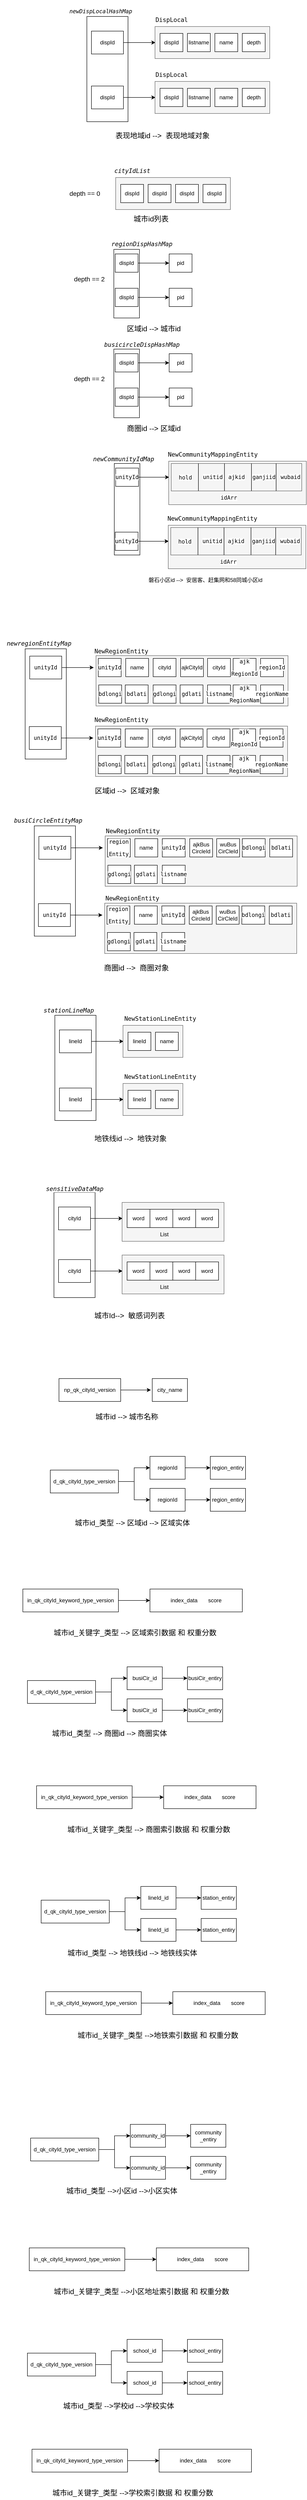 <mxfile version="24.6.5" type="github">
  <diagram name="第 1 页" id="1B7yUymrB1NeQLyuM9xT">
    <mxGraphModel dx="954" dy="640" grid="1" gridSize="10" guides="1" tooltips="1" connect="1" arrows="1" fold="1" page="1" pageScale="1" pageWidth="827" pageHeight="1169" math="0" shadow="0">
      <root>
        <mxCell id="0" />
        <mxCell id="1" parent="0" />
        <mxCell id="_5CVUmod22jhQ-VDsi2u-1" value="" style="rounded=0;whiteSpace=wrap;html=1;" parent="1" vertex="1">
          <mxGeometry x="230" y="113" width="90" height="230" as="geometry" />
        </mxCell>
        <mxCell id="_5CVUmod22jhQ-VDsi2u-2" value="" style="group" parent="1" vertex="1" connectable="0">
          <mxGeometry x="240" y="90" width="390" height="115" as="geometry" />
        </mxCell>
        <mxCell id="_5CVUmod22jhQ-VDsi2u-3" value="" style="edgeStyle=orthogonalEdgeStyle;rounded=0;orthogonalLoop=1;jettySize=auto;html=1;" parent="_5CVUmod22jhQ-VDsi2u-2" source="_5CVUmod22jhQ-VDsi2u-4" edge="1">
          <mxGeometry relative="1" as="geometry">
            <mxPoint x="140" y="80" as="targetPoint" />
          </mxGeometry>
        </mxCell>
        <mxCell id="_5CVUmod22jhQ-VDsi2u-4" value="dispId" style="rounded=0;whiteSpace=wrap;html=1;" parent="_5CVUmod22jhQ-VDsi2u-2" vertex="1">
          <mxGeometry y="55" width="70" height="50" as="geometry" />
        </mxCell>
        <mxCell id="_5CVUmod22jhQ-VDsi2u-5" value="" style="group" parent="_5CVUmod22jhQ-VDsi2u-2" vertex="1" connectable="0">
          <mxGeometry x="130" width="260" height="115" as="geometry" />
        </mxCell>
        <mxCell id="_5CVUmod22jhQ-VDsi2u-6" value="" style="rounded=0;whiteSpace=wrap;html=1;fillColor=#f5f5f5;strokeColor=#666666;fontColor=#333333;" parent="_5CVUmod22jhQ-VDsi2u-5" vertex="1">
          <mxGeometry x="9" y="45" width="251" height="70" as="geometry" />
        </mxCell>
        <mxCell id="_5CVUmod22jhQ-VDsi2u-7" value="dispId" style="rounded=0;whiteSpace=wrap;html=1;" parent="_5CVUmod22jhQ-VDsi2u-5" vertex="1">
          <mxGeometry x="20" y="60" width="50" height="40" as="geometry" />
        </mxCell>
        <mxCell id="_5CVUmod22jhQ-VDsi2u-8" value="listname" style="rounded=0;whiteSpace=wrap;html=1;" parent="_5CVUmod22jhQ-VDsi2u-5" vertex="1">
          <mxGeometry x="80" y="60" width="50" height="40" as="geometry" />
        </mxCell>
        <mxCell id="_5CVUmod22jhQ-VDsi2u-9" value="name" style="rounded=0;whiteSpace=wrap;html=1;" parent="_5CVUmod22jhQ-VDsi2u-5" vertex="1">
          <mxGeometry x="140" y="60" width="50" height="40" as="geometry" />
        </mxCell>
        <mxCell id="_5CVUmod22jhQ-VDsi2u-10" value="depth" style="rounded=0;whiteSpace=wrap;html=1;" parent="_5CVUmod22jhQ-VDsi2u-5" vertex="1">
          <mxGeometry x="200" y="60" width="50" height="40" as="geometry" />
        </mxCell>
        <mxCell id="_5CVUmod22jhQ-VDsi2u-11" value="&lt;div style=&quot;&quot;&gt;&lt;pre style=&quot;font-family: &amp;quot;JetBrains Mono&amp;quot;, monospace; font-size: 9.8pt;&quot;&gt;&lt;span style=&quot;background-color: rgb(255, 255, 255);&quot;&gt;DispLocal&lt;/span&gt;&lt;/pre&gt;&lt;/div&gt;" style="text;html=1;align=center;verticalAlign=middle;resizable=0;points=[];autosize=1;strokeColor=none;fillColor=none;" parent="_5CVUmod22jhQ-VDsi2u-5" vertex="1">
          <mxGeometry width="90" height="60" as="geometry" />
        </mxCell>
        <mxCell id="_5CVUmod22jhQ-VDsi2u-12" value="" style="group" parent="1" vertex="1" connectable="0">
          <mxGeometry x="240" y="210" width="390" height="115" as="geometry" />
        </mxCell>
        <mxCell id="_5CVUmod22jhQ-VDsi2u-13" value="" style="edgeStyle=orthogonalEdgeStyle;rounded=0;orthogonalLoop=1;jettySize=auto;html=1;" parent="_5CVUmod22jhQ-VDsi2u-12" source="_5CVUmod22jhQ-VDsi2u-14" edge="1">
          <mxGeometry relative="1" as="geometry">
            <mxPoint x="140" y="80" as="targetPoint" />
          </mxGeometry>
        </mxCell>
        <mxCell id="_5CVUmod22jhQ-VDsi2u-14" value="dispId" style="rounded=0;whiteSpace=wrap;html=1;" parent="_5CVUmod22jhQ-VDsi2u-12" vertex="1">
          <mxGeometry y="55" width="70" height="50" as="geometry" />
        </mxCell>
        <mxCell id="_5CVUmod22jhQ-VDsi2u-15" value="" style="group" parent="_5CVUmod22jhQ-VDsi2u-12" vertex="1" connectable="0">
          <mxGeometry x="130" width="260" height="115" as="geometry" />
        </mxCell>
        <mxCell id="_5CVUmod22jhQ-VDsi2u-16" value="" style="rounded=0;whiteSpace=wrap;html=1;fillColor=#f5f5f5;strokeColor=#666666;fontColor=#333333;" parent="_5CVUmod22jhQ-VDsi2u-15" vertex="1">
          <mxGeometry x="9" y="45" width="251" height="70" as="geometry" />
        </mxCell>
        <mxCell id="_5CVUmod22jhQ-VDsi2u-17" value="dispId" style="rounded=0;whiteSpace=wrap;html=1;" parent="_5CVUmod22jhQ-VDsi2u-15" vertex="1">
          <mxGeometry x="20" y="60" width="50" height="40" as="geometry" />
        </mxCell>
        <mxCell id="_5CVUmod22jhQ-VDsi2u-18" value="listname" style="rounded=0;whiteSpace=wrap;html=1;" parent="_5CVUmod22jhQ-VDsi2u-15" vertex="1">
          <mxGeometry x="80" y="60" width="50" height="40" as="geometry" />
        </mxCell>
        <mxCell id="_5CVUmod22jhQ-VDsi2u-19" value="name" style="rounded=0;whiteSpace=wrap;html=1;" parent="_5CVUmod22jhQ-VDsi2u-15" vertex="1">
          <mxGeometry x="140" y="60" width="50" height="40" as="geometry" />
        </mxCell>
        <mxCell id="_5CVUmod22jhQ-VDsi2u-20" value="depth" style="rounded=0;whiteSpace=wrap;html=1;" parent="_5CVUmod22jhQ-VDsi2u-15" vertex="1">
          <mxGeometry x="200" y="60" width="50" height="40" as="geometry" />
        </mxCell>
        <mxCell id="_5CVUmod22jhQ-VDsi2u-21" value="&lt;div style=&quot;&quot;&gt;&lt;pre style=&quot;font-family: &amp;quot;JetBrains Mono&amp;quot;, monospace; font-size: 9.8pt;&quot;&gt;&lt;span style=&quot;background-color: rgb(255, 255, 255);&quot;&gt;DispLocal&lt;/span&gt;&lt;/pre&gt;&lt;/div&gt;" style="text;html=1;align=center;verticalAlign=middle;resizable=0;points=[];autosize=1;strokeColor=none;fillColor=none;" parent="_5CVUmod22jhQ-VDsi2u-15" vertex="1">
          <mxGeometry width="90" height="60" as="geometry" />
        </mxCell>
        <mxCell id="_5CVUmod22jhQ-VDsi2u-22" value="&lt;div style=&quot;&quot;&gt;&lt;pre style=&quot;font-family: &amp;quot;JetBrains Mono&amp;quot;, monospace;&quot;&gt;&lt;span style=&quot;font-style: italic; background-color: rgb(255, 255, 255);&quot;&gt;&lt;font style=&quot;font-size: 12px;&quot; color=&quot;#000000&quot;&gt;newDispLocalHashMap&lt;/font&gt;&lt;/span&gt;&lt;/pre&gt;&lt;/div&gt;" style="text;html=1;align=center;verticalAlign=middle;resizable=0;points=[];autosize=1;strokeColor=none;fillColor=none;fontColor=#FFFFFF;" parent="1" vertex="1">
          <mxGeometry x="180" y="77" width="160" height="50" as="geometry" />
        </mxCell>
        <mxCell id="_5CVUmod22jhQ-VDsi2u-23" value="&lt;font style=&quot;font-size: 16px;&quot;&gt;表现地域id --&amp;gt;&amp;nbsp; 表现地域对象&lt;/font&gt;" style="text;html=1;align=center;verticalAlign=middle;resizable=0;points=[];autosize=1;strokeColor=none;fillColor=none;" parent="1" vertex="1">
          <mxGeometry x="280" y="358" width="230" height="30" as="geometry" />
        </mxCell>
        <mxCell id="_5CVUmod22jhQ-VDsi2u-24" value="" style="rounded=0;whiteSpace=wrap;html=1;fillColor=#f5f5f5;strokeColor=#666666;fontColor=#333333;" parent="1" vertex="1">
          <mxGeometry x="293" y="465" width="251" height="70" as="geometry" />
        </mxCell>
        <mxCell id="_5CVUmod22jhQ-VDsi2u-25" value="dispId" style="rounded=0;whiteSpace=wrap;html=1;" parent="1" vertex="1">
          <mxGeometry x="304" y="480" width="50" height="40" as="geometry" />
        </mxCell>
        <mxCell id="_5CVUmod22jhQ-VDsi2u-26" value="dispId" style="rounded=0;whiteSpace=wrap;html=1;" parent="1" vertex="1">
          <mxGeometry x="364" y="480" width="50" height="40" as="geometry" />
        </mxCell>
        <mxCell id="_5CVUmod22jhQ-VDsi2u-27" value="dispId" style="rounded=0;whiteSpace=wrap;html=1;" parent="1" vertex="1">
          <mxGeometry x="424" y="480" width="50" height="40" as="geometry" />
        </mxCell>
        <mxCell id="_5CVUmod22jhQ-VDsi2u-28" value="dispId" style="rounded=0;whiteSpace=wrap;html=1;" parent="1" vertex="1">
          <mxGeometry x="484" y="480" width="50" height="40" as="geometry" />
        </mxCell>
        <mxCell id="_5CVUmod22jhQ-VDsi2u-29" value="&lt;div style=&quot;&quot;&gt;&lt;pre style=&quot;font-family: &amp;quot;JetBrains Mono&amp;quot;, monospace; font-size: 9.8pt;&quot;&gt;&lt;div style=&quot;&quot;&gt;&lt;pre style=&quot;font-family: &amp;quot;JetBrains Mono&amp;quot;, monospace; font-size: 9.8pt;&quot;&gt;&lt;span style=&quot;font-style: italic; background-color: rgb(255, 255, 255);&quot;&gt;cityIdList&lt;/span&gt;&lt;/pre&gt;&lt;/div&gt;&lt;/pre&gt;&lt;/div&gt;" style="text;html=1;align=center;verticalAlign=middle;resizable=0;points=[];autosize=1;strokeColor=none;fillColor=none;" parent="1" vertex="1">
          <mxGeometry x="279" y="420" width="100" height="60" as="geometry" />
        </mxCell>
        <mxCell id="_5CVUmod22jhQ-VDsi2u-30" value="&lt;font style=&quot;font-size: 14px;&quot;&gt;depth == 0&lt;/font&gt;" style="text;html=1;align=center;verticalAlign=middle;resizable=0;points=[];autosize=1;strokeColor=none;fillColor=none;" parent="1" vertex="1">
          <mxGeometry x="180" y="485" width="90" height="30" as="geometry" />
        </mxCell>
        <mxCell id="_5CVUmod22jhQ-VDsi2u-31" value="" style="rounded=0;whiteSpace=wrap;html=1;" parent="1" vertex="1">
          <mxGeometry x="289" y="622" width="56" height="150" as="geometry" />
        </mxCell>
        <mxCell id="_5CVUmod22jhQ-VDsi2u-32" value="&lt;font style=&quot;font-size: 14px;&quot;&gt;depth == 2&lt;/font&gt;" style="text;html=1;align=center;verticalAlign=middle;resizable=0;points=[];autosize=1;strokeColor=none;fillColor=none;" parent="1" vertex="1">
          <mxGeometry x="190" y="672" width="90" height="30" as="geometry" />
        </mxCell>
        <mxCell id="_5CVUmod22jhQ-VDsi2u-33" value="&lt;div style=&quot;&quot;&gt;&lt;pre style=&quot;font-family: &amp;quot;JetBrains Mono&amp;quot;, monospace; font-size: 9.8pt;&quot;&gt;&lt;span style=&quot;font-style: italic; background-color: rgb(255, 255, 255);&quot;&gt;regionDispHashMap&lt;/span&gt;&lt;/pre&gt;&lt;/div&gt;" style="text;html=1;align=center;verticalAlign=middle;resizable=0;points=[];autosize=1;strokeColor=none;fillColor=none;" parent="1" vertex="1">
          <mxGeometry x="270" y="580" width="160" height="60" as="geometry" />
        </mxCell>
        <mxCell id="_5CVUmod22jhQ-VDsi2u-34" value="" style="group" parent="1" vertex="1" connectable="0">
          <mxGeometry x="292" y="632" width="168" height="40" as="geometry" />
        </mxCell>
        <mxCell id="_5CVUmod22jhQ-VDsi2u-35" style="edgeStyle=orthogonalEdgeStyle;rounded=0;orthogonalLoop=1;jettySize=auto;html=1;entryX=0;entryY=0.5;entryDx=0;entryDy=0;" parent="_5CVUmod22jhQ-VDsi2u-34" source="_5CVUmod22jhQ-VDsi2u-36" target="_5CVUmod22jhQ-VDsi2u-37" edge="1">
          <mxGeometry relative="1" as="geometry">
            <mxPoint x="142" y="15" as="targetPoint" />
          </mxGeometry>
        </mxCell>
        <mxCell id="_5CVUmod22jhQ-VDsi2u-36" value="dispId" style="rounded=0;whiteSpace=wrap;html=1;" parent="_5CVUmod22jhQ-VDsi2u-34" vertex="1">
          <mxGeometry width="50" height="40" as="geometry" />
        </mxCell>
        <mxCell id="_5CVUmod22jhQ-VDsi2u-37" value="pid" style="rounded=0;whiteSpace=wrap;html=1;" parent="_5CVUmod22jhQ-VDsi2u-34" vertex="1">
          <mxGeometry x="118" width="50" height="40" as="geometry" />
        </mxCell>
        <mxCell id="_5CVUmod22jhQ-VDsi2u-38" value="" style="group" parent="1" vertex="1" connectable="0">
          <mxGeometry x="292" y="707" width="168" height="40" as="geometry" />
        </mxCell>
        <mxCell id="_5CVUmod22jhQ-VDsi2u-39" style="edgeStyle=orthogonalEdgeStyle;rounded=0;orthogonalLoop=1;jettySize=auto;html=1;entryX=0;entryY=0.5;entryDx=0;entryDy=0;" parent="_5CVUmod22jhQ-VDsi2u-38" source="_5CVUmod22jhQ-VDsi2u-40" target="_5CVUmod22jhQ-VDsi2u-41" edge="1">
          <mxGeometry relative="1" as="geometry">
            <mxPoint x="142" y="15" as="targetPoint" />
          </mxGeometry>
        </mxCell>
        <mxCell id="_5CVUmod22jhQ-VDsi2u-40" value="dispId" style="rounded=0;whiteSpace=wrap;html=1;" parent="_5CVUmod22jhQ-VDsi2u-38" vertex="1">
          <mxGeometry width="50" height="40" as="geometry" />
        </mxCell>
        <mxCell id="_5CVUmod22jhQ-VDsi2u-41" value="pid" style="rounded=0;whiteSpace=wrap;html=1;" parent="_5CVUmod22jhQ-VDsi2u-38" vertex="1">
          <mxGeometry x="118" width="50" height="40" as="geometry" />
        </mxCell>
        <mxCell id="_5CVUmod22jhQ-VDsi2u-42" value="&lt;font style=&quot;font-size: 16px;&quot;&gt;城市id列表&lt;/font&gt;" style="text;html=1;align=center;verticalAlign=middle;resizable=0;points=[];autosize=1;strokeColor=none;fillColor=none;" parent="1" vertex="1">
          <mxGeometry x="320" y="540" width="100" height="30" as="geometry" />
        </mxCell>
        <mxCell id="_5CVUmod22jhQ-VDsi2u-43" value="&lt;font style=&quot;font-size: 16px;&quot;&gt;区域id --&amp;gt; 城市id&lt;/font&gt;" style="text;html=1;align=center;verticalAlign=middle;resizable=0;points=[];autosize=1;strokeColor=none;fillColor=none;" parent="1" vertex="1">
          <mxGeometry x="306" y="780" width="140" height="30" as="geometry" />
        </mxCell>
        <mxCell id="_5CVUmod22jhQ-VDsi2u-44" value="" style="rounded=0;whiteSpace=wrap;html=1;" parent="1" vertex="1">
          <mxGeometry x="289" y="840" width="56" height="150" as="geometry" />
        </mxCell>
        <mxCell id="_5CVUmod22jhQ-VDsi2u-45" value="&lt;font style=&quot;font-size: 14px;&quot;&gt;depth == 2&lt;/font&gt;" style="text;html=1;align=center;verticalAlign=middle;resizable=0;points=[];autosize=1;strokeColor=none;fillColor=none;" parent="1" vertex="1">
          <mxGeometry x="190" y="890" width="90" height="30" as="geometry" />
        </mxCell>
        <mxCell id="_5CVUmod22jhQ-VDsi2u-46" value="" style="group" parent="1" vertex="1" connectable="0">
          <mxGeometry x="292" y="850" width="168" height="40" as="geometry" />
        </mxCell>
        <mxCell id="_5CVUmod22jhQ-VDsi2u-47" style="edgeStyle=orthogonalEdgeStyle;rounded=0;orthogonalLoop=1;jettySize=auto;html=1;entryX=0;entryY=0.5;entryDx=0;entryDy=0;" parent="_5CVUmod22jhQ-VDsi2u-46" source="_5CVUmod22jhQ-VDsi2u-48" target="_5CVUmod22jhQ-VDsi2u-49" edge="1">
          <mxGeometry relative="1" as="geometry">
            <mxPoint x="142" y="15" as="targetPoint" />
          </mxGeometry>
        </mxCell>
        <mxCell id="_5CVUmod22jhQ-VDsi2u-48" value="dispId" style="rounded=0;whiteSpace=wrap;html=1;" parent="_5CVUmod22jhQ-VDsi2u-46" vertex="1">
          <mxGeometry width="50" height="40" as="geometry" />
        </mxCell>
        <mxCell id="_5CVUmod22jhQ-VDsi2u-49" value="pid" style="rounded=0;whiteSpace=wrap;html=1;" parent="_5CVUmod22jhQ-VDsi2u-46" vertex="1">
          <mxGeometry x="118" width="50" height="40" as="geometry" />
        </mxCell>
        <mxCell id="_5CVUmod22jhQ-VDsi2u-50" value="" style="group" parent="1" vertex="1" connectable="0">
          <mxGeometry x="292" y="925" width="168" height="40" as="geometry" />
        </mxCell>
        <mxCell id="_5CVUmod22jhQ-VDsi2u-51" style="edgeStyle=orthogonalEdgeStyle;rounded=0;orthogonalLoop=1;jettySize=auto;html=1;entryX=0;entryY=0.5;entryDx=0;entryDy=0;" parent="_5CVUmod22jhQ-VDsi2u-50" source="_5CVUmod22jhQ-VDsi2u-52" target="_5CVUmod22jhQ-VDsi2u-53" edge="1">
          <mxGeometry relative="1" as="geometry">
            <mxPoint x="142" y="15" as="targetPoint" />
          </mxGeometry>
        </mxCell>
        <mxCell id="_5CVUmod22jhQ-VDsi2u-52" value="dispId" style="rounded=0;whiteSpace=wrap;html=1;" parent="_5CVUmod22jhQ-VDsi2u-50" vertex="1">
          <mxGeometry width="50" height="40" as="geometry" />
        </mxCell>
        <mxCell id="_5CVUmod22jhQ-VDsi2u-53" value="pid" style="rounded=0;whiteSpace=wrap;html=1;" parent="_5CVUmod22jhQ-VDsi2u-50" vertex="1">
          <mxGeometry x="118" width="50" height="40" as="geometry" />
        </mxCell>
        <mxCell id="_5CVUmod22jhQ-VDsi2u-54" value="&lt;font style=&quot;font-size: 16px;&quot;&gt;商圈id --&amp;gt; 区域id&lt;/font&gt;" style="text;html=1;align=center;verticalAlign=middle;resizable=0;points=[];autosize=1;strokeColor=none;fillColor=none;" parent="1" vertex="1">
          <mxGeometry x="306" y="998" width="140" height="30" as="geometry" />
        </mxCell>
        <mxCell id="_5CVUmod22jhQ-VDsi2u-55" value="&lt;div style=&quot;&quot;&gt;&lt;pre style=&quot;font-family: &amp;quot;JetBrains Mono&amp;quot;, monospace; font-size: 9.8pt;&quot;&gt;&lt;div style=&quot;&quot;&gt;&lt;pre style=&quot;font-family: &amp;quot;JetBrains Mono&amp;quot;, monospace; font-size: 9.8pt;&quot;&gt;&lt;span style=&quot;font-style: italic; background-color: rgb(255, 255, 255);&quot;&gt;busicircleDispHashMap&lt;/span&gt;&lt;/pre&gt;&lt;/div&gt;&lt;/pre&gt;&lt;/div&gt;" style="text;html=1;align=center;verticalAlign=middle;resizable=0;points=[];autosize=1;strokeColor=none;fillColor=none;" parent="1" vertex="1">
          <mxGeometry x="255" y="800" width="190" height="60" as="geometry" />
        </mxCell>
        <mxCell id="_5CVUmod22jhQ-VDsi2u-56" value="" style="rounded=0;whiteSpace=wrap;html=1;" parent="1" vertex="1">
          <mxGeometry x="290" y="1090" width="56" height="200" as="geometry" />
        </mxCell>
        <mxCell id="_5CVUmod22jhQ-VDsi2u-57" value="&lt;div style=&quot;&quot;&gt;&lt;pre style=&quot;font-family: &amp;quot;JetBrains Mono&amp;quot;, monospace; font-size: 9.8pt;&quot;&gt;&lt;span style=&quot;font-style: italic; background-color: rgb(255, 255, 255);&quot;&gt;newCommunityIdMap&lt;/span&gt;&lt;/pre&gt;&lt;/div&gt;" style="text;html=1;align=center;verticalAlign=middle;resizable=0;points=[];autosize=1;strokeColor=none;fillColor=none;" parent="1" vertex="1">
          <mxGeometry x="230" y="1050" width="160" height="60" as="geometry" />
        </mxCell>
        <mxCell id="_5CVUmod22jhQ-VDsi2u-58" value="" style="group" parent="1" vertex="1" connectable="0">
          <mxGeometry x="293" y="1040" width="417" height="150" as="geometry" />
        </mxCell>
        <mxCell id="_5CVUmod22jhQ-VDsi2u-59" value="&lt;div style=&quot;&quot;&gt;&lt;pre style=&quot;font-family: &amp;quot;JetBrains Mono&amp;quot;, monospace;&quot;&gt;&lt;span style=&quot;background-color: rgb(255, 255, 255);&quot;&gt;unityId&lt;/span&gt;&lt;/pre&gt;&lt;/div&gt;" style="rounded=0;whiteSpace=wrap;html=1;" parent="_5CVUmod22jhQ-VDsi2u-58" vertex="1">
          <mxGeometry y="60" width="50" height="40" as="geometry" />
        </mxCell>
        <mxCell id="_5CVUmod22jhQ-VDsi2u-60" value="" style="group" parent="_5CVUmod22jhQ-VDsi2u-58" vertex="1" connectable="0">
          <mxGeometry x="102" width="315" height="150" as="geometry" />
        </mxCell>
        <mxCell id="_5CVUmod22jhQ-VDsi2u-61" style="edgeStyle=orthogonalEdgeStyle;rounded=0;orthogonalLoop=1;jettySize=auto;html=1;" parent="_5CVUmod22jhQ-VDsi2u-60" source="_5CVUmod22jhQ-VDsi2u-59" edge="1">
          <mxGeometry relative="1" as="geometry">
            <mxPoint x="15" y="80" as="targetPoint" />
          </mxGeometry>
        </mxCell>
        <mxCell id="_5CVUmod22jhQ-VDsi2u-62" value="" style="group" parent="_5CVUmod22jhQ-VDsi2u-60" vertex="1" connectable="0">
          <mxGeometry width="315" height="150" as="geometry" />
        </mxCell>
        <mxCell id="_5CVUmod22jhQ-VDsi2u-63" value="&lt;div style=&quot;&quot;&gt;&lt;pre style=&quot;font-family: &amp;quot;JetBrains Mono&amp;quot;, monospace; font-size: 9.8pt;&quot;&gt;&lt;div style=&quot;&quot;&gt;&lt;pre style=&quot;font-family: &amp;quot;JetBrains Mono&amp;quot;, monospace; font-size: 9.8pt;&quot;&gt;&lt;span style=&quot;background-color: rgb(255, 255, 255);&quot;&gt;NewCommunityMappingEntity&lt;/span&gt;&lt;/pre&gt;&lt;/div&gt;&lt;/pre&gt;&lt;/div&gt;" style="text;html=1;align=center;verticalAlign=middle;resizable=0;points=[];autosize=1;strokeColor=none;fillColor=none;" parent="_5CVUmod22jhQ-VDsi2u-62" vertex="1">
          <mxGeometry width="220" height="60" as="geometry" />
        </mxCell>
        <mxCell id="_5CVUmod22jhQ-VDsi2u-64" value="" style="group" parent="_5CVUmod22jhQ-VDsi2u-62" vertex="1" connectable="0">
          <mxGeometry x="14" y="45" width="301" height="105" as="geometry" />
        </mxCell>
        <mxCell id="_5CVUmod22jhQ-VDsi2u-65" value="" style="rounded=0;whiteSpace=wrap;html=1;fillColor=#f5f5f5;strokeColor=#666666;fontColor=#333333;" parent="_5CVUmod22jhQ-VDsi2u-64" vertex="1">
          <mxGeometry width="301" height="95" as="geometry" />
        </mxCell>
        <mxCell id="_5CVUmod22jhQ-VDsi2u-66" value="" style="rounded=0;whiteSpace=wrap;html=1;fillColor=#f5f5f5;strokeColor=#666666;fontColor=#333333;" parent="_5CVUmod22jhQ-VDsi2u-64" vertex="1">
          <mxGeometry x="5.5" y="5" width="285.5" height="60" as="geometry" />
        </mxCell>
        <mxCell id="_5CVUmod22jhQ-VDsi2u-67" value="" style="endArrow=none;html=1;rounded=0;entryX=0.25;entryY=0.833;entryDx=0;entryDy=0;entryPerimeter=0;" parent="_5CVUmod22jhQ-VDsi2u-64" edge="1">
          <mxGeometry width="50" height="50" relative="1" as="geometry">
            <mxPoint x="65" y="65" as="sourcePoint" />
            <mxPoint x="65" y="4.98" as="targetPoint" />
          </mxGeometry>
        </mxCell>
        <mxCell id="_5CVUmod22jhQ-VDsi2u-68" value="&lt;div style=&quot;&quot;&gt;&lt;pre style=&quot;font-family: &amp;quot;JetBrains Mono&amp;quot;, monospace; font-size: 9.8pt;&quot;&gt;&lt;span style=&quot;font-size: 12px; background-color: rgb(255, 255, 255);&quot;&gt;hold&lt;/span&gt;&lt;/pre&gt;&lt;/div&gt;" style="text;html=1;align=center;verticalAlign=middle;resizable=0;points=[];autosize=1;strokeColor=none;fillColor=none;" parent="_5CVUmod22jhQ-VDsi2u-64" vertex="1">
          <mxGeometry x="11" y="5" width="50" height="60" as="geometry" />
        </mxCell>
        <mxCell id="_5CVUmod22jhQ-VDsi2u-69" value="" style="endArrow=none;html=1;rounded=0;entryX=0.25;entryY=0.833;entryDx=0;entryDy=0;entryPerimeter=0;" parent="_5CVUmod22jhQ-VDsi2u-64" edge="1">
          <mxGeometry width="50" height="50" relative="1" as="geometry">
            <mxPoint x="122" y="65" as="sourcePoint" />
            <mxPoint x="122" y="4.98" as="targetPoint" />
          </mxGeometry>
        </mxCell>
        <mxCell id="_5CVUmod22jhQ-VDsi2u-70" value="" style="endArrow=none;html=1;rounded=0;entryX=0.25;entryY=0.833;entryDx=0;entryDy=0;entryPerimeter=0;" parent="_5CVUmod22jhQ-VDsi2u-64" edge="1">
          <mxGeometry width="50" height="50" relative="1" as="geometry">
            <mxPoint x="181" y="65" as="sourcePoint" />
            <mxPoint x="181" y="4.98" as="targetPoint" />
          </mxGeometry>
        </mxCell>
        <mxCell id="_5CVUmod22jhQ-VDsi2u-71" value="" style="endArrow=none;html=1;rounded=0;entryX=0.25;entryY=0.833;entryDx=0;entryDy=0;entryPerimeter=0;" parent="_5CVUmod22jhQ-VDsi2u-64" edge="1">
          <mxGeometry width="50" height="50" relative="1" as="geometry">
            <mxPoint x="235" y="65" as="sourcePoint" />
            <mxPoint x="235" y="4.98" as="targetPoint" />
          </mxGeometry>
        </mxCell>
        <mxCell id="_5CVUmod22jhQ-VDsi2u-72" value="&lt;div style=&quot;&quot;&gt;&lt;pre style=&quot;font-family: &amp;quot;JetBrains Mono&amp;quot;, monospace;&quot;&gt;&lt;span style=&quot;background-color: rgb(255, 255, 255);&quot;&gt;unitid&lt;/span&gt;&lt;/pre&gt;&lt;/div&gt;" style="text;html=1;align=center;verticalAlign=middle;resizable=0;points=[];autosize=1;strokeColor=none;fillColor=none;" parent="_5CVUmod22jhQ-VDsi2u-64" vertex="1">
          <mxGeometry x="61" y="10" width="70" height="50" as="geometry" />
        </mxCell>
        <mxCell id="_5CVUmod22jhQ-VDsi2u-73" value="&lt;div style=&quot;&quot;&gt;&lt;pre style=&quot;font-family: &amp;quot;JetBrains Mono&amp;quot;, monospace;&quot;&gt;&lt;span style=&quot;background-color: rgb(255, 255, 255);&quot;&gt;ajkid&lt;/span&gt;&lt;/pre&gt;&lt;/div&gt;" style="text;html=1;align=center;verticalAlign=middle;resizable=0;points=[];autosize=1;strokeColor=none;fillColor=none;" parent="_5CVUmod22jhQ-VDsi2u-64" vertex="1">
          <mxGeometry x="118.25" y="10" width="60" height="50" as="geometry" />
        </mxCell>
        <mxCell id="_5CVUmod22jhQ-VDsi2u-74" value="&lt;div style=&quot;&quot;&gt;&lt;pre style=&quot;font-family: &amp;quot;JetBrains Mono&amp;quot;, monospace;&quot;&gt;&lt;span style=&quot;background-color: rgb(255, 255, 255);&quot;&gt;ganjiid&lt;/span&gt;&lt;/pre&gt;&lt;/div&gt;" style="text;html=1;align=center;verticalAlign=middle;resizable=0;points=[];autosize=1;strokeColor=none;fillColor=none;" parent="_5CVUmod22jhQ-VDsi2u-64" vertex="1">
          <mxGeometry x="173.25" y="10" width="70" height="50" as="geometry" />
        </mxCell>
        <mxCell id="_5CVUmod22jhQ-VDsi2u-75" value="&lt;div style=&quot;&quot;&gt;&lt;pre style=&quot;font-family: &amp;quot;JetBrains Mono&amp;quot;, monospace;&quot;&gt;&lt;span style=&quot;background-color: rgb(255, 255, 255);&quot;&gt;wubaid&lt;/span&gt;&lt;/pre&gt;&lt;/div&gt;" style="text;html=1;align=center;verticalAlign=middle;resizable=0;points=[];autosize=1;strokeColor=none;fillColor=none;" parent="_5CVUmod22jhQ-VDsi2u-64" vertex="1">
          <mxGeometry x="231" y="10" width="70" height="50" as="geometry" />
        </mxCell>
        <mxCell id="_5CVUmod22jhQ-VDsi2u-76" value="&lt;div style=&quot;&quot;&gt;&lt;pre style=&quot;font-family: &amp;quot;JetBrains Mono&amp;quot;, monospace;&quot;&gt;&lt;span style=&quot;background-color: rgb(255, 255, 255);&quot;&gt;idArr&lt;/span&gt;&lt;/pre&gt;&lt;/div&gt;" style="text;html=1;align=center;verticalAlign=middle;resizable=0;points=[];autosize=1;strokeColor=none;fillColor=none;" parent="_5CVUmod22jhQ-VDsi2u-64" vertex="1">
          <mxGeometry x="101" y="55" width="60" height="50" as="geometry" />
        </mxCell>
        <mxCell id="_5CVUmod22jhQ-VDsi2u-77" value="" style="group" parent="1" vertex="1" connectable="0">
          <mxGeometry x="292" y="1180" width="417" height="150" as="geometry" />
        </mxCell>
        <mxCell id="_5CVUmod22jhQ-VDsi2u-78" value="&lt;div style=&quot;&quot;&gt;&lt;pre style=&quot;font-family: &amp;quot;JetBrains Mono&amp;quot;, monospace;&quot;&gt;&lt;span style=&quot;background-color: rgb(255, 255, 255);&quot;&gt;unityId&lt;/span&gt;&lt;/pre&gt;&lt;/div&gt;" style="rounded=0;whiteSpace=wrap;html=1;" parent="_5CVUmod22jhQ-VDsi2u-77" vertex="1">
          <mxGeometry y="60" width="50" height="40" as="geometry" />
        </mxCell>
        <mxCell id="_5CVUmod22jhQ-VDsi2u-79" value="" style="group" parent="_5CVUmod22jhQ-VDsi2u-77" vertex="1" connectable="0">
          <mxGeometry x="102" width="315" height="150" as="geometry" />
        </mxCell>
        <mxCell id="_5CVUmod22jhQ-VDsi2u-80" style="edgeStyle=orthogonalEdgeStyle;rounded=0;orthogonalLoop=1;jettySize=auto;html=1;" parent="_5CVUmod22jhQ-VDsi2u-79" source="_5CVUmod22jhQ-VDsi2u-78" edge="1">
          <mxGeometry relative="1" as="geometry">
            <mxPoint x="15" y="80" as="targetPoint" />
          </mxGeometry>
        </mxCell>
        <mxCell id="_5CVUmod22jhQ-VDsi2u-81" value="" style="group" parent="_5CVUmod22jhQ-VDsi2u-79" vertex="1" connectable="0">
          <mxGeometry width="315" height="150" as="geometry" />
        </mxCell>
        <mxCell id="_5CVUmod22jhQ-VDsi2u-82" value="&lt;div style=&quot;&quot;&gt;&lt;pre style=&quot;font-family: &amp;quot;JetBrains Mono&amp;quot;, monospace; font-size: 9.8pt;&quot;&gt;&lt;div style=&quot;&quot;&gt;&lt;pre style=&quot;font-family: &amp;quot;JetBrains Mono&amp;quot;, monospace; font-size: 9.8pt;&quot;&gt;&lt;span style=&quot;background-color: rgb(255, 255, 255);&quot;&gt;NewCommunityMappingEntity&lt;/span&gt;&lt;/pre&gt;&lt;/div&gt;&lt;/pre&gt;&lt;/div&gt;" style="text;html=1;align=center;verticalAlign=middle;resizable=0;points=[];autosize=1;strokeColor=none;fillColor=none;" parent="_5CVUmod22jhQ-VDsi2u-81" vertex="1">
          <mxGeometry width="220" height="60" as="geometry" />
        </mxCell>
        <mxCell id="_5CVUmod22jhQ-VDsi2u-83" value="" style="group" parent="_5CVUmod22jhQ-VDsi2u-81" vertex="1" connectable="0">
          <mxGeometry x="14" y="45" width="301" height="105" as="geometry" />
        </mxCell>
        <mxCell id="_5CVUmod22jhQ-VDsi2u-84" value="" style="rounded=0;whiteSpace=wrap;html=1;fillColor=#f5f5f5;strokeColor=#666666;fontColor=#333333;" parent="_5CVUmod22jhQ-VDsi2u-83" vertex="1">
          <mxGeometry width="301" height="95" as="geometry" />
        </mxCell>
        <mxCell id="_5CVUmod22jhQ-VDsi2u-85" value="" style="rounded=0;whiteSpace=wrap;html=1;fillColor=#f5f5f5;strokeColor=#666666;fontColor=#333333;" parent="_5CVUmod22jhQ-VDsi2u-83" vertex="1">
          <mxGeometry x="5.5" y="5" width="285.5" height="60" as="geometry" />
        </mxCell>
        <mxCell id="_5CVUmod22jhQ-VDsi2u-86" value="" style="endArrow=none;html=1;rounded=0;entryX=0.25;entryY=0.833;entryDx=0;entryDy=0;entryPerimeter=0;" parent="_5CVUmod22jhQ-VDsi2u-83" edge="1">
          <mxGeometry width="50" height="50" relative="1" as="geometry">
            <mxPoint x="65" y="65" as="sourcePoint" />
            <mxPoint x="65" y="4.98" as="targetPoint" />
          </mxGeometry>
        </mxCell>
        <mxCell id="_5CVUmod22jhQ-VDsi2u-87" value="&lt;div style=&quot;&quot;&gt;&lt;pre style=&quot;font-family: &amp;quot;JetBrains Mono&amp;quot;, monospace; font-size: 9.8pt;&quot;&gt;&lt;span style=&quot;font-size: 12px; background-color: rgb(255, 255, 255);&quot;&gt;hold&lt;/span&gt;&lt;/pre&gt;&lt;/div&gt;" style="text;html=1;align=center;verticalAlign=middle;resizable=0;points=[];autosize=1;strokeColor=none;fillColor=none;" parent="_5CVUmod22jhQ-VDsi2u-83" vertex="1">
          <mxGeometry x="11" y="5" width="50" height="60" as="geometry" />
        </mxCell>
        <mxCell id="_5CVUmod22jhQ-VDsi2u-88" value="" style="endArrow=none;html=1;rounded=0;entryX=0.25;entryY=0.833;entryDx=0;entryDy=0;entryPerimeter=0;" parent="_5CVUmod22jhQ-VDsi2u-83" edge="1">
          <mxGeometry width="50" height="50" relative="1" as="geometry">
            <mxPoint x="122" y="65" as="sourcePoint" />
            <mxPoint x="122" y="4.98" as="targetPoint" />
          </mxGeometry>
        </mxCell>
        <mxCell id="_5CVUmod22jhQ-VDsi2u-89" value="" style="endArrow=none;html=1;rounded=0;entryX=0.25;entryY=0.833;entryDx=0;entryDy=0;entryPerimeter=0;" parent="_5CVUmod22jhQ-VDsi2u-83" edge="1">
          <mxGeometry width="50" height="50" relative="1" as="geometry">
            <mxPoint x="181" y="65" as="sourcePoint" />
            <mxPoint x="181" y="4.98" as="targetPoint" />
          </mxGeometry>
        </mxCell>
        <mxCell id="_5CVUmod22jhQ-VDsi2u-90" value="" style="endArrow=none;html=1;rounded=0;entryX=0.25;entryY=0.833;entryDx=0;entryDy=0;entryPerimeter=0;" parent="_5CVUmod22jhQ-VDsi2u-83" edge="1">
          <mxGeometry width="50" height="50" relative="1" as="geometry">
            <mxPoint x="235" y="65" as="sourcePoint" />
            <mxPoint x="235" y="4.98" as="targetPoint" />
          </mxGeometry>
        </mxCell>
        <mxCell id="_5CVUmod22jhQ-VDsi2u-91" value="&lt;div style=&quot;&quot;&gt;&lt;pre style=&quot;font-family: &amp;quot;JetBrains Mono&amp;quot;, monospace;&quot;&gt;&lt;span style=&quot;background-color: rgb(255, 255, 255);&quot;&gt;unitid&lt;/span&gt;&lt;/pre&gt;&lt;/div&gt;" style="text;html=1;align=center;verticalAlign=middle;resizable=0;points=[];autosize=1;strokeColor=none;fillColor=none;" parent="_5CVUmod22jhQ-VDsi2u-83" vertex="1">
          <mxGeometry x="61" y="10" width="70" height="50" as="geometry" />
        </mxCell>
        <mxCell id="_5CVUmod22jhQ-VDsi2u-92" value="&lt;div style=&quot;&quot;&gt;&lt;pre style=&quot;font-family: &amp;quot;JetBrains Mono&amp;quot;, monospace;&quot;&gt;&lt;span style=&quot;background-color: rgb(255, 255, 255);&quot;&gt;ajkid&lt;/span&gt;&lt;/pre&gt;&lt;/div&gt;" style="text;html=1;align=center;verticalAlign=middle;resizable=0;points=[];autosize=1;strokeColor=none;fillColor=none;" parent="_5CVUmod22jhQ-VDsi2u-83" vertex="1">
          <mxGeometry x="118.25" y="10" width="60" height="50" as="geometry" />
        </mxCell>
        <mxCell id="_5CVUmod22jhQ-VDsi2u-93" value="&lt;div style=&quot;&quot;&gt;&lt;pre style=&quot;font-family: &amp;quot;JetBrains Mono&amp;quot;, monospace;&quot;&gt;&lt;span style=&quot;background-color: rgb(255, 255, 255);&quot;&gt;ganjiid&lt;/span&gt;&lt;/pre&gt;&lt;/div&gt;" style="text;html=1;align=center;verticalAlign=middle;resizable=0;points=[];autosize=1;strokeColor=none;fillColor=none;" parent="_5CVUmod22jhQ-VDsi2u-83" vertex="1">
          <mxGeometry x="173.25" y="10" width="70" height="50" as="geometry" />
        </mxCell>
        <mxCell id="_5CVUmod22jhQ-VDsi2u-94" value="&lt;div style=&quot;&quot;&gt;&lt;pre style=&quot;font-family: &amp;quot;JetBrains Mono&amp;quot;, monospace;&quot;&gt;&lt;span style=&quot;background-color: rgb(255, 255, 255);&quot;&gt;wubaid&lt;/span&gt;&lt;/pre&gt;&lt;/div&gt;" style="text;html=1;align=center;verticalAlign=middle;resizable=0;points=[];autosize=1;strokeColor=none;fillColor=none;" parent="_5CVUmod22jhQ-VDsi2u-83" vertex="1">
          <mxGeometry x="231" y="10" width="70" height="50" as="geometry" />
        </mxCell>
        <mxCell id="_5CVUmod22jhQ-VDsi2u-95" value="&lt;div style=&quot;&quot;&gt;&lt;pre style=&quot;font-family: &amp;quot;JetBrains Mono&amp;quot;, monospace;&quot;&gt;&lt;span style=&quot;background-color: rgb(255, 255, 255);&quot;&gt;idArr&lt;/span&gt;&lt;/pre&gt;&lt;/div&gt;" style="text;html=1;align=center;verticalAlign=middle;resizable=0;points=[];autosize=1;strokeColor=none;fillColor=none;" parent="_5CVUmod22jhQ-VDsi2u-83" vertex="1">
          <mxGeometry x="101" y="55" width="60" height="50" as="geometry" />
        </mxCell>
        <mxCell id="_5CVUmod22jhQ-VDsi2u-96" value="磐石小区id --&amp;gt;&amp;nbsp; 安居客、赶集网和58同城小区id" style="text;html=1;align=center;verticalAlign=middle;resizable=0;points=[];autosize=1;strokeColor=none;fillColor=none;" parent="1" vertex="1">
          <mxGeometry x="354" y="1330" width="270" height="30" as="geometry" />
        </mxCell>
        <mxCell id="_5CVUmod22jhQ-VDsi2u-97" value="" style="rounded=0;whiteSpace=wrap;html=1;" parent="1" vertex="1">
          <mxGeometry x="95" y="1495" width="90" height="241" as="geometry" />
        </mxCell>
        <mxCell id="_5CVUmod22jhQ-VDsi2u-98" value="&lt;div style=&quot;&quot;&gt;&lt;pre style=&quot;font-family: &amp;quot;JetBrains Mono&amp;quot;, monospace;&quot;&gt;&lt;div style=&quot;&quot;&gt;&lt;pre style=&quot;font-family: &amp;quot;JetBrains Mono&amp;quot;, monospace; font-size: 9.8pt;&quot;&gt;&lt;span style=&quot;font-style: italic; background-color: rgb(255, 255, 255);&quot;&gt;&lt;font style=&quot;&quot; color=&quot;#000000&quot;&gt;newregionEntityMap&lt;/font&gt;&lt;/span&gt;&lt;/pre&gt;&lt;/div&gt;&lt;/pre&gt;&lt;/div&gt;" style="text;html=1;align=center;verticalAlign=middle;resizable=0;points=[];autosize=1;strokeColor=none;fillColor=none;fontColor=#FFFFFF;" parent="1" vertex="1">
          <mxGeometry x="40" y="1453" width="170" height="60" as="geometry" />
        </mxCell>
        <mxCell id="_5CVUmod22jhQ-VDsi2u-99" value="&lt;font style=&quot;font-size: 16px;&quot;&gt;区域id --&amp;gt;&amp;nbsp; 区域对象&lt;/font&gt;" style="text;html=1;align=center;verticalAlign=middle;resizable=0;points=[];autosize=1;strokeColor=none;fillColor=none;" parent="1" vertex="1">
          <mxGeometry x="233" y="1790" width="170" height="30" as="geometry" />
        </mxCell>
        <mxCell id="_5CVUmod22jhQ-VDsi2u-100" value="" style="group" parent="1" vertex="1" connectable="0">
          <mxGeometry x="105" y="1456" width="565" height="224" as="geometry" />
        </mxCell>
        <mxCell id="_5CVUmod22jhQ-VDsi2u-101" value="" style="edgeStyle=orthogonalEdgeStyle;rounded=0;orthogonalLoop=1;jettySize=auto;html=1;" parent="_5CVUmod22jhQ-VDsi2u-100" source="_5CVUmod22jhQ-VDsi2u-103" edge="1">
          <mxGeometry relative="1" as="geometry">
            <mxPoint x="140" y="80" as="targetPoint" />
          </mxGeometry>
        </mxCell>
        <mxCell id="_5CVUmod22jhQ-VDsi2u-102" value="" style="group" parent="_5CVUmod22jhQ-VDsi2u-100" vertex="1" connectable="0">
          <mxGeometry width="565" height="224" as="geometry" />
        </mxCell>
        <mxCell id="_5CVUmod22jhQ-VDsi2u-103" value="&lt;div style=&quot;&quot;&gt;&lt;pre style=&quot;font-family: &amp;quot;JetBrains Mono&amp;quot;, monospace;&quot;&gt;&lt;font style=&quot;font-size: 12px; background-color: rgb(255, 255, 255);&quot;&gt;unityId&lt;/font&gt;&lt;/pre&gt;&lt;/div&gt;" style="rounded=0;whiteSpace=wrap;html=1;" parent="_5CVUmod22jhQ-VDsi2u-102" vertex="1">
          <mxGeometry y="55" width="70" height="50" as="geometry" />
        </mxCell>
        <mxCell id="_5CVUmod22jhQ-VDsi2u-104" value="" style="group" parent="_5CVUmod22jhQ-VDsi2u-102" vertex="1" connectable="0">
          <mxGeometry x="130" width="435" height="224" as="geometry" />
        </mxCell>
        <mxCell id="_5CVUmod22jhQ-VDsi2u-105" value="&lt;div style=&quot;&quot;&gt;&lt;pre style=&quot;font-family: &amp;quot;JetBrains Mono&amp;quot;, monospace; font-size: 9.8pt;&quot;&gt;&lt;div style=&quot;&quot;&gt;&lt;pre style=&quot;font-family: &amp;quot;JetBrains Mono&amp;quot;, monospace; font-size: 9.8pt;&quot;&gt;&lt;span style=&quot;background-color: rgb(255, 255, 255);&quot;&gt;NewRegionEntity&lt;/span&gt;&lt;/pre&gt;&lt;/div&gt;&lt;/pre&gt;&lt;/div&gt;" style="text;html=1;align=center;verticalAlign=middle;resizable=0;points=[];autosize=1;strokeColor=none;fillColor=none;" parent="_5CVUmod22jhQ-VDsi2u-104" vertex="1">
          <mxGeometry y="14" width="140" height="60" as="geometry" />
        </mxCell>
        <mxCell id="_5CVUmod22jhQ-VDsi2u-106" value="" style="group" parent="_5CVUmod22jhQ-VDsi2u-104" vertex="1" connectable="0">
          <mxGeometry x="15" y="54" width="420" height="170" as="geometry" />
        </mxCell>
        <mxCell id="_5CVUmod22jhQ-VDsi2u-107" value="" style="rounded=0;whiteSpace=wrap;html=1;fillColor=#f5f5f5;strokeColor=#666666;fontColor=#333333;" parent="_5CVUmod22jhQ-VDsi2u-106" vertex="1">
          <mxGeometry width="420" height="110" as="geometry" />
        </mxCell>
        <mxCell id="_5CVUmod22jhQ-VDsi2u-108" value="&lt;pre style=&quot;font-family: &amp;quot;JetBrains Mono&amp;quot;, monospace;&quot;&gt;&lt;font style=&quot;background-color: rgb(255, 255, 255);&quot;&gt;unityId&lt;/font&gt;&lt;/pre&gt;" style="rounded=0;whiteSpace=wrap;html=1;" parent="_5CVUmod22jhQ-VDsi2u-106" vertex="1">
          <mxGeometry x="5" y="6" width="50" height="40" as="geometry" />
        </mxCell>
        <mxCell id="_5CVUmod22jhQ-VDsi2u-109" value="name" style="rounded=0;whiteSpace=wrap;html=1;" parent="_5CVUmod22jhQ-VDsi2u-106" vertex="1">
          <mxGeometry x="65" y="6" width="50" height="40" as="geometry" />
        </mxCell>
        <mxCell id="_5CVUmod22jhQ-VDsi2u-110" value="cityId" style="rounded=0;whiteSpace=wrap;html=1;" parent="_5CVUmod22jhQ-VDsi2u-106" vertex="1">
          <mxGeometry x="125" y="6" width="50" height="40" as="geometry" />
        </mxCell>
        <mxCell id="_5CVUmod22jhQ-VDsi2u-111" value="ajkCityId" style="rounded=0;whiteSpace=wrap;html=1;" parent="_5CVUmod22jhQ-VDsi2u-106" vertex="1">
          <mxGeometry x="185" y="6" width="50" height="40" as="geometry" />
        </mxCell>
        <mxCell id="_5CVUmod22jhQ-VDsi2u-112" value="cityId" style="rounded=0;whiteSpace=wrap;html=1;" parent="_5CVUmod22jhQ-VDsi2u-106" vertex="1">
          <mxGeometry x="244" y="6" width="50" height="40" as="geometry" />
        </mxCell>
        <mxCell id="_5CVUmod22jhQ-VDsi2u-113" value="&lt;div style=&quot;&quot;&gt;&lt;pre style=&quot;font-family: &amp;quot;JetBrains Mono&amp;quot;, monospace;&quot;&gt;&lt;font style=&quot;font-size: 12px; background-color: rgb(255, 255, 255);&quot;&gt;ajk&lt;/font&gt;&lt;/pre&gt;&lt;pre style=&quot;font-family: &amp;quot;JetBrains Mono&amp;quot;, monospace;&quot;&gt;&lt;font style=&quot;font-size: 12px; background-color: rgb(255, 255, 255);&quot;&gt;RegionId&lt;/font&gt;&lt;/pre&gt;&lt;/div&gt;" style="rounded=0;whiteSpace=wrap;html=1;" parent="_5CVUmod22jhQ-VDsi2u-106" vertex="1">
          <mxGeometry x="300" y="6" width="50" height="40" as="geometry" />
        </mxCell>
        <mxCell id="_5CVUmod22jhQ-VDsi2u-114" value="&lt;div style=&quot;&quot;&gt;&lt;pre style=&quot;font-family: &amp;quot;JetBrains Mono&amp;quot;, monospace;&quot;&gt;&lt;span style=&quot;background-color: rgb(255, 255, 255);&quot;&gt;regionId&lt;/span&gt;&lt;/pre&gt;&lt;/div&gt;" style="rounded=0;whiteSpace=wrap;html=1;" parent="_5CVUmod22jhQ-VDsi2u-106" vertex="1">
          <mxGeometry x="360" y="6" width="50" height="40" as="geometry" />
        </mxCell>
        <mxCell id="_5CVUmod22jhQ-VDsi2u-115" value="&lt;pre style=&quot;font-family: &amp;quot;JetBrains Mono&amp;quot;, monospace;&quot;&gt;&lt;font style=&quot;background-color: rgb(255, 255, 255);&quot;&gt;bdlongi&lt;/font&gt;&lt;/pre&gt;" style="rounded=0;whiteSpace=wrap;html=1;" parent="_5CVUmod22jhQ-VDsi2u-106" vertex="1">
          <mxGeometry x="6" y="64" width="50" height="40" as="geometry" />
        </mxCell>
        <mxCell id="_5CVUmod22jhQ-VDsi2u-116" value="&lt;pre style=&quot;font-family: &amp;quot;JetBrains Mono&amp;quot;, monospace;&quot;&gt;&lt;font style=&quot;background-color: rgb(255, 255, 255);&quot;&gt;bdlati&lt;/font&gt;&lt;/pre&gt;" style="rounded=0;whiteSpace=wrap;html=1;" parent="_5CVUmod22jhQ-VDsi2u-106" vertex="1">
          <mxGeometry x="64" y="64" width="50" height="40" as="geometry" />
        </mxCell>
        <mxCell id="_5CVUmod22jhQ-VDsi2u-117" value="&lt;pre style=&quot;font-family: &amp;quot;JetBrains Mono&amp;quot;, monospace;&quot;&gt;&lt;font style=&quot;background-color: rgb(255, 255, 255);&quot;&gt;gdlongi&lt;/font&gt;&lt;/pre&gt;" style="rounded=0;whiteSpace=wrap;html=1;" parent="_5CVUmod22jhQ-VDsi2u-106" vertex="1">
          <mxGeometry x="125" y="64" width="50" height="40" as="geometry" />
        </mxCell>
        <mxCell id="_5CVUmod22jhQ-VDsi2u-118" value="&lt;pre style=&quot;font-family: &amp;quot;JetBrains Mono&amp;quot;, monospace;&quot;&gt;&lt;font style=&quot;background-color: rgb(255, 255, 255);&quot;&gt;gdlati&lt;/font&gt;&lt;/pre&gt;" style="rounded=0;whiteSpace=wrap;html=1;" parent="_5CVUmod22jhQ-VDsi2u-106" vertex="1">
          <mxGeometry x="184" y="64" width="50" height="40" as="geometry" />
        </mxCell>
        <mxCell id="_5CVUmod22jhQ-VDsi2u-119" value="&lt;pre style=&quot;font-family: &amp;quot;JetBrains Mono&amp;quot;, monospace;&quot;&gt;&lt;font style=&quot;background-color: rgb(255, 255, 255);&quot;&gt;listname&lt;/font&gt;&lt;/pre&gt;" style="rounded=0;whiteSpace=wrap;html=1;" parent="_5CVUmod22jhQ-VDsi2u-106" vertex="1">
          <mxGeometry x="244" y="64" width="50" height="40" as="geometry" />
        </mxCell>
        <mxCell id="_5CVUmod22jhQ-VDsi2u-120" value="&lt;pre style=&quot;font-family: &amp;quot;JetBrains Mono&amp;quot;, monospace;&quot;&gt;&lt;font style=&quot;background-color: rgb(255, 255, 255);&quot;&gt;ajk&lt;/font&gt;&lt;/pre&gt;&lt;pre style=&quot;font-family: &amp;quot;JetBrains Mono&amp;quot;, monospace;&quot;&gt;&lt;font style=&quot;background-color: rgb(255, 255, 255);&quot;&gt;RegionNam&lt;/font&gt;&lt;/pre&gt;" style="rounded=0;whiteSpace=wrap;html=1;" parent="_5CVUmod22jhQ-VDsi2u-106" vertex="1">
          <mxGeometry x="300" y="64" width="50" height="40" as="geometry" />
        </mxCell>
        <mxCell id="_5CVUmod22jhQ-VDsi2u-121" value="&lt;pre style=&quot;font-family: &amp;quot;JetBrains Mono&amp;quot;, monospace;&quot;&gt;&lt;span style=&quot;background-color: rgb(255, 255, 255);&quot;&gt;regionName&lt;/span&gt;&lt;/pre&gt;" style="rounded=0;whiteSpace=wrap;html=1;" parent="_5CVUmod22jhQ-VDsi2u-106" vertex="1">
          <mxGeometry x="360" y="64" width="50" height="40" as="geometry" />
        </mxCell>
        <mxCell id="_5CVUmod22jhQ-VDsi2u-122" value="&lt;div style=&quot;&quot;&gt;&lt;pre style=&quot;font-family: &amp;quot;JetBrains Mono&amp;quot;, monospace; font-size: 9.8pt;&quot;&gt;&lt;div style=&quot;&quot;&gt;&lt;pre style=&quot;font-family: &amp;quot;JetBrains Mono&amp;quot;, monospace; font-size: 9.8pt;&quot;&gt;&lt;span style=&quot;background-color: rgb(255, 255, 255);&quot;&gt;NewRegionEntity&lt;/span&gt;&lt;/pre&gt;&lt;/div&gt;&lt;/pre&gt;&lt;/div&gt;" style="text;html=1;align=center;verticalAlign=middle;resizable=0;points=[];autosize=1;strokeColor=none;fillColor=none;" parent="_5CVUmod22jhQ-VDsi2u-106" vertex="1">
          <mxGeometry x="-15" y="110" width="140" height="60" as="geometry" />
        </mxCell>
        <mxCell id="_5CVUmod22jhQ-VDsi2u-123" value="" style="group" parent="1" vertex="1" connectable="0">
          <mxGeometry x="104" y="1610" width="565" height="164" as="geometry" />
        </mxCell>
        <mxCell id="_5CVUmod22jhQ-VDsi2u-124" value="" style="edgeStyle=orthogonalEdgeStyle;rounded=0;orthogonalLoop=1;jettySize=auto;html=1;" parent="_5CVUmod22jhQ-VDsi2u-123" source="_5CVUmod22jhQ-VDsi2u-126" edge="1">
          <mxGeometry relative="1" as="geometry">
            <mxPoint x="140" y="80" as="targetPoint" />
          </mxGeometry>
        </mxCell>
        <mxCell id="_5CVUmod22jhQ-VDsi2u-125" value="" style="group" parent="_5CVUmod22jhQ-VDsi2u-123" vertex="1" connectable="0">
          <mxGeometry width="565" height="164" as="geometry" />
        </mxCell>
        <mxCell id="_5CVUmod22jhQ-VDsi2u-126" value="&lt;div style=&quot;&quot;&gt;&lt;pre style=&quot;font-family: &amp;quot;JetBrains Mono&amp;quot;, monospace;&quot;&gt;&lt;font style=&quot;font-size: 12px; background-color: rgb(255, 255, 255);&quot;&gt;unityId&lt;/font&gt;&lt;/pre&gt;&lt;/div&gt;" style="rounded=0;whiteSpace=wrap;html=1;" parent="_5CVUmod22jhQ-VDsi2u-125" vertex="1">
          <mxGeometry y="55" width="70" height="50" as="geometry" />
        </mxCell>
        <mxCell id="_5CVUmod22jhQ-VDsi2u-127" value="" style="group" parent="_5CVUmod22jhQ-VDsi2u-125" vertex="1" connectable="0">
          <mxGeometry x="130" width="435" height="164" as="geometry" />
        </mxCell>
        <mxCell id="_5CVUmod22jhQ-VDsi2u-128" value="" style="group" parent="_5CVUmod22jhQ-VDsi2u-127" vertex="1" connectable="0">
          <mxGeometry x="15" y="54" width="420" height="110" as="geometry" />
        </mxCell>
        <mxCell id="_5CVUmod22jhQ-VDsi2u-129" value="" style="rounded=0;whiteSpace=wrap;html=1;fillColor=#f5f5f5;strokeColor=#666666;fontColor=#333333;" parent="_5CVUmod22jhQ-VDsi2u-128" vertex="1">
          <mxGeometry width="420" height="110" as="geometry" />
        </mxCell>
        <mxCell id="_5CVUmod22jhQ-VDsi2u-130" value="&lt;pre style=&quot;font-family: &amp;quot;JetBrains Mono&amp;quot;, monospace;&quot;&gt;&lt;font style=&quot;background-color: rgb(255, 255, 255);&quot;&gt;unityId&lt;/font&gt;&lt;/pre&gt;" style="rounded=0;whiteSpace=wrap;html=1;" parent="_5CVUmod22jhQ-VDsi2u-128" vertex="1">
          <mxGeometry x="5" y="6" width="50" height="40" as="geometry" />
        </mxCell>
        <mxCell id="_5CVUmod22jhQ-VDsi2u-131" value="name" style="rounded=0;whiteSpace=wrap;html=1;" parent="_5CVUmod22jhQ-VDsi2u-128" vertex="1">
          <mxGeometry x="65" y="6" width="50" height="40" as="geometry" />
        </mxCell>
        <mxCell id="_5CVUmod22jhQ-VDsi2u-132" value="cityId" style="rounded=0;whiteSpace=wrap;html=1;" parent="_5CVUmod22jhQ-VDsi2u-128" vertex="1">
          <mxGeometry x="125" y="6" width="50" height="40" as="geometry" />
        </mxCell>
        <mxCell id="_5CVUmod22jhQ-VDsi2u-133" value="ajkCityId" style="rounded=0;whiteSpace=wrap;html=1;" parent="_5CVUmod22jhQ-VDsi2u-128" vertex="1">
          <mxGeometry x="185" y="6" width="50" height="40" as="geometry" />
        </mxCell>
        <mxCell id="_5CVUmod22jhQ-VDsi2u-134" value="cityId" style="rounded=0;whiteSpace=wrap;html=1;" parent="_5CVUmod22jhQ-VDsi2u-128" vertex="1">
          <mxGeometry x="244" y="6" width="50" height="40" as="geometry" />
        </mxCell>
        <mxCell id="_5CVUmod22jhQ-VDsi2u-135" value="&lt;div style=&quot;&quot;&gt;&lt;pre style=&quot;font-family: &amp;quot;JetBrains Mono&amp;quot;, monospace;&quot;&gt;&lt;font style=&quot;font-size: 12px; background-color: rgb(255, 255, 255);&quot;&gt;ajk&lt;/font&gt;&lt;/pre&gt;&lt;pre style=&quot;font-family: &amp;quot;JetBrains Mono&amp;quot;, monospace;&quot;&gt;&lt;font style=&quot;font-size: 12px; background-color: rgb(255, 255, 255);&quot;&gt;RegionId&lt;/font&gt;&lt;/pre&gt;&lt;/div&gt;" style="rounded=0;whiteSpace=wrap;html=1;" parent="_5CVUmod22jhQ-VDsi2u-128" vertex="1">
          <mxGeometry x="300" y="6" width="50" height="40" as="geometry" />
        </mxCell>
        <mxCell id="_5CVUmod22jhQ-VDsi2u-136" value="&lt;div style=&quot;&quot;&gt;&lt;pre style=&quot;font-family: &amp;quot;JetBrains Mono&amp;quot;, monospace;&quot;&gt;&lt;span style=&quot;background-color: rgb(255, 255, 255);&quot;&gt;regionId&lt;/span&gt;&lt;/pre&gt;&lt;/div&gt;" style="rounded=0;whiteSpace=wrap;html=1;" parent="_5CVUmod22jhQ-VDsi2u-128" vertex="1">
          <mxGeometry x="360" y="6" width="50" height="40" as="geometry" />
        </mxCell>
        <mxCell id="_5CVUmod22jhQ-VDsi2u-137" value="&lt;pre style=&quot;font-family: &amp;quot;JetBrains Mono&amp;quot;, monospace;&quot;&gt;&lt;font style=&quot;background-color: rgb(255, 255, 255);&quot;&gt;bdlongi&lt;/font&gt;&lt;/pre&gt;" style="rounded=0;whiteSpace=wrap;html=1;" parent="_5CVUmod22jhQ-VDsi2u-128" vertex="1">
          <mxGeometry x="6" y="64" width="50" height="40" as="geometry" />
        </mxCell>
        <mxCell id="_5CVUmod22jhQ-VDsi2u-138" value="&lt;pre style=&quot;font-family: &amp;quot;JetBrains Mono&amp;quot;, monospace;&quot;&gt;&lt;font style=&quot;background-color: rgb(255, 255, 255);&quot;&gt;bdlati&lt;/font&gt;&lt;/pre&gt;" style="rounded=0;whiteSpace=wrap;html=1;" parent="_5CVUmod22jhQ-VDsi2u-128" vertex="1">
          <mxGeometry x="64" y="64" width="50" height="40" as="geometry" />
        </mxCell>
        <mxCell id="_5CVUmod22jhQ-VDsi2u-139" value="&lt;pre style=&quot;font-family: &amp;quot;JetBrains Mono&amp;quot;, monospace;&quot;&gt;&lt;font style=&quot;background-color: rgb(255, 255, 255);&quot;&gt;gdlongi&lt;/font&gt;&lt;/pre&gt;" style="rounded=0;whiteSpace=wrap;html=1;" parent="_5CVUmod22jhQ-VDsi2u-128" vertex="1">
          <mxGeometry x="125" y="64" width="50" height="40" as="geometry" />
        </mxCell>
        <mxCell id="_5CVUmod22jhQ-VDsi2u-140" value="&lt;pre style=&quot;font-family: &amp;quot;JetBrains Mono&amp;quot;, monospace;&quot;&gt;&lt;font style=&quot;background-color: rgb(255, 255, 255);&quot;&gt;gdlati&lt;/font&gt;&lt;/pre&gt;" style="rounded=0;whiteSpace=wrap;html=1;" parent="_5CVUmod22jhQ-VDsi2u-128" vertex="1">
          <mxGeometry x="184" y="64" width="50" height="40" as="geometry" />
        </mxCell>
        <mxCell id="_5CVUmod22jhQ-VDsi2u-141" value="&lt;pre style=&quot;font-family: &amp;quot;JetBrains Mono&amp;quot;, monospace;&quot;&gt;&lt;font style=&quot;background-color: rgb(255, 255, 255);&quot;&gt;listname&lt;/font&gt;&lt;/pre&gt;" style="rounded=0;whiteSpace=wrap;html=1;" parent="_5CVUmod22jhQ-VDsi2u-128" vertex="1">
          <mxGeometry x="244" y="64" width="50" height="40" as="geometry" />
        </mxCell>
        <mxCell id="_5CVUmod22jhQ-VDsi2u-142" value="&lt;pre style=&quot;font-family: &amp;quot;JetBrains Mono&amp;quot;, monospace;&quot;&gt;&lt;font style=&quot;background-color: rgb(255, 255, 255);&quot;&gt;ajk&lt;/font&gt;&lt;/pre&gt;&lt;pre style=&quot;font-family: &amp;quot;JetBrains Mono&amp;quot;, monospace;&quot;&gt;&lt;font style=&quot;background-color: rgb(255, 255, 255);&quot;&gt;RegionNam&lt;/font&gt;&lt;/pre&gt;" style="rounded=0;whiteSpace=wrap;html=1;" parent="_5CVUmod22jhQ-VDsi2u-128" vertex="1">
          <mxGeometry x="300" y="64" width="50" height="40" as="geometry" />
        </mxCell>
        <mxCell id="_5CVUmod22jhQ-VDsi2u-143" value="&lt;pre style=&quot;font-family: &amp;quot;JetBrains Mono&amp;quot;, monospace;&quot;&gt;&lt;span style=&quot;background-color: rgb(255, 255, 255);&quot;&gt;regionName&lt;/span&gt;&lt;/pre&gt;" style="rounded=0;whiteSpace=wrap;html=1;" parent="_5CVUmod22jhQ-VDsi2u-128" vertex="1">
          <mxGeometry x="360" y="64" width="50" height="40" as="geometry" />
        </mxCell>
        <mxCell id="_5CVUmod22jhQ-VDsi2u-144" value="" style="rounded=0;whiteSpace=wrap;html=1;" parent="1" vertex="1">
          <mxGeometry x="115" y="1882" width="90" height="241" as="geometry" />
        </mxCell>
        <mxCell id="_5CVUmod22jhQ-VDsi2u-145" value="&lt;div style=&quot;&quot;&gt;&lt;pre style=&quot;font-family: &amp;quot;JetBrains Mono&amp;quot;, monospace;&quot;&gt;&lt;div style=&quot;&quot;&gt;&lt;pre style=&quot;font-family: &amp;quot;JetBrains Mono&amp;quot;, monospace; font-size: 9.8pt;&quot;&gt;&lt;div style=&quot;&quot;&gt;&lt;pre style=&quot;font-family: &amp;quot;JetBrains Mono&amp;quot;, monospace; font-size: 9.8pt;&quot;&gt;&lt;span style=&quot;font-style: italic; background-color: rgb(255, 255, 255);&quot;&gt;&lt;font style=&quot;&quot; color=&quot;#000000&quot;&gt;busiCircleEntityMap&lt;/font&gt;&lt;/span&gt;&lt;/pre&gt;&lt;/div&gt;&lt;/pre&gt;&lt;/div&gt;&lt;/pre&gt;&lt;/div&gt;" style="text;html=1;align=center;verticalAlign=middle;resizable=0;points=[];autosize=1;strokeColor=none;fillColor=none;fontColor=#FFFFFF;" parent="1" vertex="1">
          <mxGeometry x="60" y="1840" width="170" height="60" as="geometry" />
        </mxCell>
        <mxCell id="_5CVUmod22jhQ-VDsi2u-146" value="&lt;font style=&quot;font-size: 16px;&quot;&gt;商圈id --&amp;gt;&amp;nbsp; 商圈对象&lt;/font&gt;" style="text;html=1;align=center;verticalAlign=middle;resizable=0;points=[];autosize=1;strokeColor=none;fillColor=none;" parent="1" vertex="1">
          <mxGeometry x="253" y="2177" width="170" height="30" as="geometry" />
        </mxCell>
        <mxCell id="_5CVUmod22jhQ-VDsi2u-147" value="" style="group" parent="1" vertex="1" connectable="0">
          <mxGeometry x="124" y="1997" width="565" height="164" as="geometry" />
        </mxCell>
        <mxCell id="_5CVUmod22jhQ-VDsi2u-148" value="" style="edgeStyle=orthogonalEdgeStyle;rounded=0;orthogonalLoop=1;jettySize=auto;html=1;" parent="_5CVUmod22jhQ-VDsi2u-147" source="_5CVUmod22jhQ-VDsi2u-150" edge="1">
          <mxGeometry relative="1" as="geometry">
            <mxPoint x="140" y="80" as="targetPoint" />
          </mxGeometry>
        </mxCell>
        <mxCell id="_5CVUmod22jhQ-VDsi2u-149" value="" style="group" parent="_5CVUmod22jhQ-VDsi2u-147" vertex="1" connectable="0">
          <mxGeometry width="565" height="164" as="geometry" />
        </mxCell>
        <mxCell id="_5CVUmod22jhQ-VDsi2u-150" value="&lt;div style=&quot;&quot;&gt;&lt;pre style=&quot;font-family: &amp;quot;JetBrains Mono&amp;quot;, monospace;&quot;&gt;&lt;font style=&quot;font-size: 12px; background-color: rgb(255, 255, 255);&quot;&gt;unityId&lt;/font&gt;&lt;/pre&gt;&lt;/div&gt;" style="rounded=0;whiteSpace=wrap;html=1;" parent="_5CVUmod22jhQ-VDsi2u-149" vertex="1">
          <mxGeometry y="55" width="70" height="50" as="geometry" />
        </mxCell>
        <mxCell id="_5CVUmod22jhQ-VDsi2u-151" value="" style="group" parent="_5CVUmod22jhQ-VDsi2u-149" vertex="1" connectable="0">
          <mxGeometry x="130" width="435" height="164" as="geometry" />
        </mxCell>
        <mxCell id="_5CVUmod22jhQ-VDsi2u-152" value="" style="group" parent="_5CVUmod22jhQ-VDsi2u-151" vertex="1" connectable="0">
          <mxGeometry x="15" y="54" width="420" height="110" as="geometry" />
        </mxCell>
        <mxCell id="_5CVUmod22jhQ-VDsi2u-153" value="" style="rounded=0;whiteSpace=wrap;html=1;fillColor=#f5f5f5;strokeColor=#666666;fontColor=#333333;" parent="_5CVUmod22jhQ-VDsi2u-152" vertex="1">
          <mxGeometry width="420" height="110" as="geometry" />
        </mxCell>
        <mxCell id="_5CVUmod22jhQ-VDsi2u-154" value="&lt;pre style=&quot;font-family: &amp;quot;JetBrains Mono&amp;quot;, monospace;&quot;&gt;&lt;div style=&quot;&quot;&gt;&lt;pre style=&quot;font-family: &amp;quot;JetBrains Mono&amp;quot;, monospace;&quot;&gt;&lt;font style=&quot;font-size: 12px; background-color: rgb(255, 255, 255);&quot;&gt;region&lt;/font&gt;&lt;/pre&gt;&lt;pre style=&quot;font-family: &amp;quot;JetBrains Mono&amp;quot;, monospace;&quot;&gt;&lt;font style=&quot;font-size: 12px; background-color: rgb(255, 255, 255);&quot;&gt;Entity&lt;/font&gt;&lt;/pre&gt;&lt;/div&gt;&lt;/pre&gt;" style="rounded=0;whiteSpace=wrap;html=1;" parent="_5CVUmod22jhQ-VDsi2u-152" vertex="1">
          <mxGeometry x="5" y="6" width="50" height="40" as="geometry" />
        </mxCell>
        <mxCell id="_5CVUmod22jhQ-VDsi2u-155" value="name" style="rounded=0;whiteSpace=wrap;html=1;" parent="_5CVUmod22jhQ-VDsi2u-152" vertex="1">
          <mxGeometry x="65" y="6" width="50" height="40" as="geometry" />
        </mxCell>
        <mxCell id="_5CVUmod22jhQ-VDsi2u-156" value="&lt;pre style=&quot;font-family: &amp;quot;JetBrains Mono&amp;quot;, monospace;&quot;&gt;&lt;font style=&quot;background-color: rgb(255, 255, 255);&quot;&gt;unityId&lt;/font&gt;&lt;/pre&gt;" style="rounded=0;whiteSpace=wrap;html=1;" parent="_5CVUmod22jhQ-VDsi2u-152" vertex="1">
          <mxGeometry x="125" y="6" width="50" height="40" as="geometry" />
        </mxCell>
        <mxCell id="_5CVUmod22jhQ-VDsi2u-157" value="ajkBus&lt;div&gt;CircleId&lt;/div&gt;" style="rounded=0;whiteSpace=wrap;html=1;" parent="_5CVUmod22jhQ-VDsi2u-152" vertex="1">
          <mxGeometry x="185" y="6" width="50" height="40" as="geometry" />
        </mxCell>
        <mxCell id="_5CVUmod22jhQ-VDsi2u-158" value="wuBus&lt;div&gt;CirCleId&lt;/div&gt;" style="rounded=0;whiteSpace=wrap;html=1;" parent="_5CVUmod22jhQ-VDsi2u-152" vertex="1">
          <mxGeometry x="244" y="6" width="50" height="40" as="geometry" />
        </mxCell>
        <mxCell id="_5CVUmod22jhQ-VDsi2u-159" value="&lt;div style=&quot;&quot;&gt;&lt;pre style=&quot;font-family: &amp;quot;JetBrains Mono&amp;quot;, monospace;&quot;&gt;&lt;font style=&quot;background-color: rgb(255, 255, 255);&quot;&gt;bdlongi&lt;/font&gt;&lt;/pre&gt;&lt;/div&gt;" style="rounded=0;whiteSpace=wrap;html=1;" parent="_5CVUmod22jhQ-VDsi2u-152" vertex="1">
          <mxGeometry x="300" y="6" width="50" height="40" as="geometry" />
        </mxCell>
        <mxCell id="_5CVUmod22jhQ-VDsi2u-160" value="&lt;div style=&quot;&quot;&gt;&lt;pre style=&quot;font-family: &amp;quot;JetBrains Mono&amp;quot;, monospace;&quot;&gt;&lt;font style=&quot;background-color: rgb(255, 255, 255);&quot;&gt;bdlati&lt;/font&gt;&lt;/pre&gt;&lt;/div&gt;" style="rounded=0;whiteSpace=wrap;html=1;" parent="_5CVUmod22jhQ-VDsi2u-152" vertex="1">
          <mxGeometry x="360" y="6" width="50" height="40" as="geometry" />
        </mxCell>
        <mxCell id="_5CVUmod22jhQ-VDsi2u-161" value="&lt;pre style=&quot;font-family: &amp;quot;JetBrains Mono&amp;quot;, monospace;&quot;&gt;&lt;font style=&quot;background-color: rgb(255, 255, 255);&quot;&gt;gdlongi&lt;/font&gt;&lt;/pre&gt;" style="rounded=0;whiteSpace=wrap;html=1;" parent="_5CVUmod22jhQ-VDsi2u-152" vertex="1">
          <mxGeometry x="6" y="64" width="50" height="40" as="geometry" />
        </mxCell>
        <mxCell id="_5CVUmod22jhQ-VDsi2u-162" value="&lt;pre style=&quot;font-family: &amp;quot;JetBrains Mono&amp;quot;, monospace;&quot;&gt;&lt;font style=&quot;background-color: rgb(255, 255, 255);&quot;&gt;gdlati&lt;/font&gt;&lt;/pre&gt;" style="rounded=0;whiteSpace=wrap;html=1;" parent="_5CVUmod22jhQ-VDsi2u-152" vertex="1">
          <mxGeometry x="64" y="64" width="50" height="40" as="geometry" />
        </mxCell>
        <mxCell id="_5CVUmod22jhQ-VDsi2u-163" value="&lt;pre style=&quot;font-family: &amp;quot;JetBrains Mono&amp;quot;, monospace;&quot;&gt;&lt;font style=&quot;background-color: rgb(255, 255, 255);&quot;&gt;listname&lt;/font&gt;&lt;/pre&gt;" style="rounded=0;whiteSpace=wrap;html=1;" parent="_5CVUmod22jhQ-VDsi2u-152" vertex="1">
          <mxGeometry x="125" y="64" width="50" height="40" as="geometry" />
        </mxCell>
        <mxCell id="_5CVUmod22jhQ-VDsi2u-164" value="&lt;div style=&quot;&quot;&gt;&lt;pre style=&quot;font-family: &amp;quot;JetBrains Mono&amp;quot;, monospace; font-size: 9.8pt;&quot;&gt;&lt;div style=&quot;&quot;&gt;&lt;pre style=&quot;font-family: &amp;quot;JetBrains Mono&amp;quot;, monospace; font-size: 9.8pt;&quot;&gt;&lt;span style=&quot;background-color: rgb(255, 255, 255);&quot;&gt;NewRegionEntity&lt;/span&gt;&lt;/pre&gt;&lt;/div&gt;&lt;/pre&gt;&lt;/div&gt;" style="text;html=1;align=center;verticalAlign=middle;resizable=0;points=[];autosize=1;strokeColor=none;fillColor=none;" parent="_5CVUmod22jhQ-VDsi2u-151" vertex="1">
          <mxGeometry x="5" y="13" width="140" height="60" as="geometry" />
        </mxCell>
        <mxCell id="_5CVUmod22jhQ-VDsi2u-165" value="" style="group" parent="1" vertex="1" connectable="0">
          <mxGeometry x="125" y="1850" width="565" height="164" as="geometry" />
        </mxCell>
        <mxCell id="_5CVUmod22jhQ-VDsi2u-166" value="" style="edgeStyle=orthogonalEdgeStyle;rounded=0;orthogonalLoop=1;jettySize=auto;html=1;" parent="_5CVUmod22jhQ-VDsi2u-165" source="_5CVUmod22jhQ-VDsi2u-168" edge="1">
          <mxGeometry relative="1" as="geometry">
            <mxPoint x="140" y="80" as="targetPoint" />
          </mxGeometry>
        </mxCell>
        <mxCell id="_5CVUmod22jhQ-VDsi2u-167" value="" style="group" parent="_5CVUmod22jhQ-VDsi2u-165" vertex="1" connectable="0">
          <mxGeometry width="565" height="164" as="geometry" />
        </mxCell>
        <mxCell id="_5CVUmod22jhQ-VDsi2u-168" value="&lt;div style=&quot;&quot;&gt;&lt;pre style=&quot;font-family: &amp;quot;JetBrains Mono&amp;quot;, monospace;&quot;&gt;&lt;font style=&quot;font-size: 12px; background-color: rgb(255, 255, 255);&quot;&gt;unityId&lt;/font&gt;&lt;/pre&gt;&lt;/div&gt;" style="rounded=0;whiteSpace=wrap;html=1;" parent="_5CVUmod22jhQ-VDsi2u-167" vertex="1">
          <mxGeometry y="55" width="70" height="50" as="geometry" />
        </mxCell>
        <mxCell id="_5CVUmod22jhQ-VDsi2u-169" value="" style="group" parent="_5CVUmod22jhQ-VDsi2u-167" vertex="1" connectable="0">
          <mxGeometry x="130" width="435" height="164" as="geometry" />
        </mxCell>
        <mxCell id="_5CVUmod22jhQ-VDsi2u-170" value="" style="group" parent="_5CVUmod22jhQ-VDsi2u-169" vertex="1" connectable="0">
          <mxGeometry x="15" y="54" width="420" height="110" as="geometry" />
        </mxCell>
        <mxCell id="_5CVUmod22jhQ-VDsi2u-171" value="" style="rounded=0;whiteSpace=wrap;html=1;fillColor=#f5f5f5;strokeColor=#666666;fontColor=#333333;" parent="_5CVUmod22jhQ-VDsi2u-170" vertex="1">
          <mxGeometry width="420" height="110" as="geometry" />
        </mxCell>
        <mxCell id="_5CVUmod22jhQ-VDsi2u-172" value="&lt;pre style=&quot;font-family: &amp;quot;JetBrains Mono&amp;quot;, monospace;&quot;&gt;&lt;div style=&quot;&quot;&gt;&lt;pre style=&quot;font-family: &amp;quot;JetBrains Mono&amp;quot;, monospace;&quot;&gt;&lt;font style=&quot;font-size: 12px; background-color: rgb(255, 255, 255);&quot;&gt;region&lt;/font&gt;&lt;/pre&gt;&lt;pre style=&quot;font-family: &amp;quot;JetBrains Mono&amp;quot;, monospace;&quot;&gt;&lt;font style=&quot;font-size: 12px; background-color: rgb(255, 255, 255);&quot;&gt;Entity&lt;/font&gt;&lt;/pre&gt;&lt;/div&gt;&lt;/pre&gt;" style="rounded=0;whiteSpace=wrap;html=1;" parent="_5CVUmod22jhQ-VDsi2u-170" vertex="1">
          <mxGeometry x="5" y="6" width="50" height="40" as="geometry" />
        </mxCell>
        <mxCell id="_5CVUmod22jhQ-VDsi2u-173" value="name" style="rounded=0;whiteSpace=wrap;html=1;" parent="_5CVUmod22jhQ-VDsi2u-170" vertex="1">
          <mxGeometry x="65" y="6" width="50" height="40" as="geometry" />
        </mxCell>
        <mxCell id="_5CVUmod22jhQ-VDsi2u-174" value="&lt;pre style=&quot;font-family: &amp;quot;JetBrains Mono&amp;quot;, monospace;&quot;&gt;&lt;font style=&quot;background-color: rgb(255, 255, 255);&quot;&gt;unityId&lt;/font&gt;&lt;/pre&gt;" style="rounded=0;whiteSpace=wrap;html=1;" parent="_5CVUmod22jhQ-VDsi2u-170" vertex="1">
          <mxGeometry x="125" y="6" width="50" height="40" as="geometry" />
        </mxCell>
        <mxCell id="_5CVUmod22jhQ-VDsi2u-175" value="ajkBus&lt;div&gt;CircleId&lt;/div&gt;" style="rounded=0;whiteSpace=wrap;html=1;" parent="_5CVUmod22jhQ-VDsi2u-170" vertex="1">
          <mxGeometry x="185" y="6" width="50" height="40" as="geometry" />
        </mxCell>
        <mxCell id="_5CVUmod22jhQ-VDsi2u-176" value="wuBus&lt;div&gt;CirCleId&lt;/div&gt;" style="rounded=0;whiteSpace=wrap;html=1;" parent="_5CVUmod22jhQ-VDsi2u-170" vertex="1">
          <mxGeometry x="244" y="6" width="50" height="40" as="geometry" />
        </mxCell>
        <mxCell id="_5CVUmod22jhQ-VDsi2u-177" value="&lt;div style=&quot;&quot;&gt;&lt;pre style=&quot;font-family: &amp;quot;JetBrains Mono&amp;quot;, monospace;&quot;&gt;&lt;font style=&quot;background-color: rgb(255, 255, 255);&quot;&gt;bdlongi&lt;/font&gt;&lt;/pre&gt;&lt;/div&gt;" style="rounded=0;whiteSpace=wrap;html=1;" parent="_5CVUmod22jhQ-VDsi2u-170" vertex="1">
          <mxGeometry x="300" y="6" width="50" height="40" as="geometry" />
        </mxCell>
        <mxCell id="_5CVUmod22jhQ-VDsi2u-178" value="&lt;div style=&quot;&quot;&gt;&lt;pre style=&quot;font-family: &amp;quot;JetBrains Mono&amp;quot;, monospace;&quot;&gt;&lt;font style=&quot;background-color: rgb(255, 255, 255);&quot;&gt;bdlati&lt;/font&gt;&lt;/pre&gt;&lt;/div&gt;" style="rounded=0;whiteSpace=wrap;html=1;" parent="_5CVUmod22jhQ-VDsi2u-170" vertex="1">
          <mxGeometry x="360" y="6" width="50" height="40" as="geometry" />
        </mxCell>
        <mxCell id="_5CVUmod22jhQ-VDsi2u-179" value="&lt;pre style=&quot;font-family: &amp;quot;JetBrains Mono&amp;quot;, monospace;&quot;&gt;&lt;font style=&quot;background-color: rgb(255, 255, 255);&quot;&gt;gdlongi&lt;/font&gt;&lt;/pre&gt;" style="rounded=0;whiteSpace=wrap;html=1;" parent="_5CVUmod22jhQ-VDsi2u-170" vertex="1">
          <mxGeometry x="6" y="64" width="50" height="40" as="geometry" />
        </mxCell>
        <mxCell id="_5CVUmod22jhQ-VDsi2u-180" value="&lt;pre style=&quot;font-family: &amp;quot;JetBrains Mono&amp;quot;, monospace;&quot;&gt;&lt;font style=&quot;background-color: rgb(255, 255, 255);&quot;&gt;gdlati&lt;/font&gt;&lt;/pre&gt;" style="rounded=0;whiteSpace=wrap;html=1;" parent="_5CVUmod22jhQ-VDsi2u-170" vertex="1">
          <mxGeometry x="64" y="64" width="50" height="40" as="geometry" />
        </mxCell>
        <mxCell id="_5CVUmod22jhQ-VDsi2u-181" value="&lt;pre style=&quot;font-family: &amp;quot;JetBrains Mono&amp;quot;, monospace;&quot;&gt;&lt;font style=&quot;background-color: rgb(255, 255, 255);&quot;&gt;listname&lt;/font&gt;&lt;/pre&gt;" style="rounded=0;whiteSpace=wrap;html=1;" parent="_5CVUmod22jhQ-VDsi2u-170" vertex="1">
          <mxGeometry x="125" y="64" width="50" height="40" as="geometry" />
        </mxCell>
        <mxCell id="_5CVUmod22jhQ-VDsi2u-182" value="&lt;div style=&quot;&quot;&gt;&lt;pre style=&quot;font-family: &amp;quot;JetBrains Mono&amp;quot;, monospace; font-size: 9.8pt;&quot;&gt;&lt;div style=&quot;&quot;&gt;&lt;pre style=&quot;font-family: &amp;quot;JetBrains Mono&amp;quot;, monospace; font-size: 9.8pt;&quot;&gt;&lt;span style=&quot;background-color: rgb(255, 255, 255);&quot;&gt;NewRegionEntity&lt;/span&gt;&lt;/pre&gt;&lt;/div&gt;&lt;/pre&gt;&lt;/div&gt;" style="text;html=1;align=center;verticalAlign=middle;resizable=0;points=[];autosize=1;strokeColor=none;fillColor=none;" parent="_5CVUmod22jhQ-VDsi2u-169" vertex="1">
          <mxGeometry x="5" y="13" width="140" height="60" as="geometry" />
        </mxCell>
        <mxCell id="_5CVUmod22jhQ-VDsi2u-183" value="" style="rounded=0;whiteSpace=wrap;html=1;" parent="1" vertex="1">
          <mxGeometry x="160" y="2296" width="90" height="230" as="geometry" />
        </mxCell>
        <mxCell id="_5CVUmod22jhQ-VDsi2u-184" value="" style="group" parent="1" vertex="1" connectable="0">
          <mxGeometry x="170" y="2273" width="390" height="115" as="geometry" />
        </mxCell>
        <mxCell id="_5CVUmod22jhQ-VDsi2u-185" value="" style="edgeStyle=orthogonalEdgeStyle;rounded=0;orthogonalLoop=1;jettySize=auto;html=1;" parent="_5CVUmod22jhQ-VDsi2u-184" source="_5CVUmod22jhQ-VDsi2u-186" edge="1">
          <mxGeometry relative="1" as="geometry">
            <mxPoint x="140" y="80" as="targetPoint" />
          </mxGeometry>
        </mxCell>
        <mxCell id="_5CVUmod22jhQ-VDsi2u-186" value="lineId" style="rounded=0;whiteSpace=wrap;html=1;" parent="_5CVUmod22jhQ-VDsi2u-184" vertex="1">
          <mxGeometry y="55" width="70" height="50" as="geometry" />
        </mxCell>
        <mxCell id="_5CVUmod22jhQ-VDsi2u-187" value="" style="group" parent="_5CVUmod22jhQ-VDsi2u-184" vertex="1" connectable="0">
          <mxGeometry x="130" width="260" height="115" as="geometry" />
        </mxCell>
        <mxCell id="_5CVUmod22jhQ-VDsi2u-188" value="" style="rounded=0;whiteSpace=wrap;html=1;fillColor=#f5f5f5;strokeColor=#666666;fontColor=#333333;" parent="_5CVUmod22jhQ-VDsi2u-187" vertex="1">
          <mxGeometry x="9" y="45" width="131" height="70" as="geometry" />
        </mxCell>
        <mxCell id="_5CVUmod22jhQ-VDsi2u-189" value="lineId" style="rounded=0;whiteSpace=wrap;html=1;" parent="_5CVUmod22jhQ-VDsi2u-187" vertex="1">
          <mxGeometry x="20" y="60" width="50" height="40" as="geometry" />
        </mxCell>
        <mxCell id="_5CVUmod22jhQ-VDsi2u-190" value="name" style="rounded=0;whiteSpace=wrap;html=1;" parent="_5CVUmod22jhQ-VDsi2u-187" vertex="1">
          <mxGeometry x="80" y="60" width="50" height="40" as="geometry" />
        </mxCell>
        <mxCell id="_5CVUmod22jhQ-VDsi2u-191" value="&lt;div style=&quot;&quot;&gt;&lt;pre style=&quot;font-family: &amp;quot;JetBrains Mono&amp;quot;, monospace;&quot;&gt;&lt;div style=&quot;&quot;&gt;&lt;pre style=&quot;font-family: &amp;quot;JetBrains Mono&amp;quot;, monospace; font-size: 9.8pt;&quot;&gt;&lt;span style=&quot;font-style: italic; background-color: rgb(255, 255, 255);&quot;&gt;&lt;font style=&quot;&quot; color=&quot;#000000&quot;&gt;stationLineMap&lt;/font&gt;&lt;/span&gt;&lt;/pre&gt;&lt;/div&gt;&lt;/pre&gt;&lt;/div&gt;" style="text;html=1;align=center;verticalAlign=middle;resizable=0;points=[];autosize=1;strokeColor=none;fillColor=none;fontColor=#FFFFFF;" parent="1" vertex="1">
          <mxGeometry x="125" y="2255" width="130" height="60" as="geometry" />
        </mxCell>
        <mxCell id="_5CVUmod22jhQ-VDsi2u-192" value="&lt;font style=&quot;font-size: 16px;&quot;&gt;地铁线id --&amp;gt;&amp;nbsp; 地铁对象&lt;/font&gt;" style="text;html=1;align=center;verticalAlign=middle;resizable=0;points=[];autosize=1;strokeColor=none;fillColor=none;" parent="1" vertex="1">
          <mxGeometry x="235" y="2550" width="180" height="30" as="geometry" />
        </mxCell>
        <mxCell id="_5CVUmod22jhQ-VDsi2u-193" value="&lt;div style=&quot;&quot;&gt;&lt;pre style=&quot;font-family: &amp;quot;JetBrains Mono&amp;quot;, monospace; font-size: 9.8pt;&quot;&gt;&lt;div style=&quot;&quot;&gt;&lt;pre style=&quot;font-family: &amp;quot;JetBrains Mono&amp;quot;, monospace; font-size: 9.8pt;&quot;&gt;&lt;pre style=&quot;font-size: 9.8pt; font-family: &amp;quot;JetBrains Mono&amp;quot;, monospace;&quot;&gt;&lt;span style=&quot;background-color: rgb(255, 255, 255);&quot;&gt;NewStationLineEntity&lt;/span&gt;&lt;/pre&gt;&lt;/pre&gt;&lt;/div&gt;&lt;/pre&gt;&lt;/div&gt;" style="text;html=1;align=center;verticalAlign=middle;resizable=0;points=[];autosize=1;strokeColor=none;fillColor=none;" parent="1" vertex="1">
          <mxGeometry x="300" y="2273" width="180" height="60" as="geometry" />
        </mxCell>
        <mxCell id="_5CVUmod22jhQ-VDsi2u-194" value="" style="group" parent="1" vertex="1" connectable="0">
          <mxGeometry x="170" y="2400" width="390" height="115" as="geometry" />
        </mxCell>
        <mxCell id="_5CVUmod22jhQ-VDsi2u-195" value="" style="edgeStyle=orthogonalEdgeStyle;rounded=0;orthogonalLoop=1;jettySize=auto;html=1;" parent="_5CVUmod22jhQ-VDsi2u-194" source="_5CVUmod22jhQ-VDsi2u-196" edge="1">
          <mxGeometry relative="1" as="geometry">
            <mxPoint x="140" y="80" as="targetPoint" />
          </mxGeometry>
        </mxCell>
        <mxCell id="_5CVUmod22jhQ-VDsi2u-196" value="lineId" style="rounded=0;whiteSpace=wrap;html=1;" parent="_5CVUmod22jhQ-VDsi2u-194" vertex="1">
          <mxGeometry y="55" width="70" height="50" as="geometry" />
        </mxCell>
        <mxCell id="_5CVUmod22jhQ-VDsi2u-197" value="" style="group" parent="_5CVUmod22jhQ-VDsi2u-194" vertex="1" connectable="0">
          <mxGeometry x="130" width="260" height="115" as="geometry" />
        </mxCell>
        <mxCell id="_5CVUmod22jhQ-VDsi2u-198" value="" style="rounded=0;whiteSpace=wrap;html=1;fillColor=#f5f5f5;strokeColor=#666666;fontColor=#333333;" parent="_5CVUmod22jhQ-VDsi2u-197" vertex="1">
          <mxGeometry x="9" y="45" width="131" height="70" as="geometry" />
        </mxCell>
        <mxCell id="_5CVUmod22jhQ-VDsi2u-199" value="lineId" style="rounded=0;whiteSpace=wrap;html=1;" parent="_5CVUmod22jhQ-VDsi2u-197" vertex="1">
          <mxGeometry x="20" y="60" width="50" height="40" as="geometry" />
        </mxCell>
        <mxCell id="_5CVUmod22jhQ-VDsi2u-200" value="name" style="rounded=0;whiteSpace=wrap;html=1;" parent="_5CVUmod22jhQ-VDsi2u-197" vertex="1">
          <mxGeometry x="80" y="60" width="50" height="40" as="geometry" />
        </mxCell>
        <mxCell id="_5CVUmod22jhQ-VDsi2u-201" value="&lt;div style=&quot;&quot;&gt;&lt;pre style=&quot;font-family: &amp;quot;JetBrains Mono&amp;quot;, monospace; font-size: 9.8pt;&quot;&gt;&lt;div style=&quot;&quot;&gt;&lt;pre style=&quot;font-family: &amp;quot;JetBrains Mono&amp;quot;, monospace; font-size: 9.8pt;&quot;&gt;&lt;pre style=&quot;font-size: 9.8pt; font-family: &amp;quot;JetBrains Mono&amp;quot;, monospace;&quot;&gt;&lt;span style=&quot;background-color: rgb(255, 255, 255);&quot;&gt;NewStationLineEntity&lt;/span&gt;&lt;/pre&gt;&lt;/pre&gt;&lt;/div&gt;&lt;/pre&gt;&lt;/div&gt;" style="text;html=1;align=center;verticalAlign=middle;resizable=0;points=[];autosize=1;strokeColor=none;fillColor=none;" parent="_5CVUmod22jhQ-VDsi2u-197" vertex="1">
          <mxGeometry width="180" height="60" as="geometry" />
        </mxCell>
        <mxCell id="_5CVUmod22jhQ-VDsi2u-202" value="" style="rounded=0;whiteSpace=wrap;html=1;" parent="1" vertex="1">
          <mxGeometry x="158" y="2683" width="90" height="230" as="geometry" />
        </mxCell>
        <mxCell id="_5CVUmod22jhQ-VDsi2u-203" value="&lt;font style=&quot;font-size: 16px;&quot;&gt;城市Id--&amp;gt;&amp;nbsp; 敏感词列表&lt;/font&gt;" style="text;html=1;align=center;verticalAlign=middle;resizable=0;points=[];autosize=1;strokeColor=none;fillColor=none;" parent="1" vertex="1">
          <mxGeometry x="233" y="2937" width="180" height="30" as="geometry" />
        </mxCell>
        <mxCell id="_5CVUmod22jhQ-VDsi2u-204" value="&lt;div style=&quot;&quot;&gt;&lt;pre style=&quot;font-family: &amp;quot;JetBrains Mono&amp;quot;, monospace;&quot;&gt;&lt;div style=&quot;&quot;&gt;&lt;pre style=&quot;font-family: &amp;quot;JetBrains Mono&amp;quot;, monospace; font-size: 9.8pt;&quot;&gt;&lt;div style=&quot;&quot;&gt;&lt;pre style=&quot;font-family: &amp;quot;JetBrains Mono&amp;quot;, monospace; font-size: 9.8pt;&quot;&gt;&lt;span style=&quot;font-style: italic; background-color: rgb(255, 255, 255);&quot;&gt;&lt;font style=&quot;&quot; color=&quot;#000000&quot;&gt;sensitiveDataMap&lt;/font&gt;&lt;/span&gt;&lt;/pre&gt;&lt;/div&gt;&lt;/pre&gt;&lt;/div&gt;&lt;/pre&gt;&lt;/div&gt;" style="text;html=1;align=center;verticalAlign=middle;resizable=0;points=[];autosize=1;strokeColor=none;fillColor=none;fontColor=#FFFFFF;" parent="1" vertex="1">
          <mxGeometry x="128" y="2645" width="150" height="60" as="geometry" />
        </mxCell>
        <mxCell id="_5CVUmod22jhQ-VDsi2u-205" value="" style="group" parent="1" vertex="1" connectable="0">
          <mxGeometry x="168" y="2705" width="362" height="85" as="geometry" />
        </mxCell>
        <mxCell id="_5CVUmod22jhQ-VDsi2u-206" value="" style="edgeStyle=orthogonalEdgeStyle;rounded=0;orthogonalLoop=1;jettySize=auto;html=1;" parent="_5CVUmod22jhQ-VDsi2u-205" source="_5CVUmod22jhQ-VDsi2u-207" edge="1">
          <mxGeometry relative="1" as="geometry">
            <mxPoint x="140" y="35" as="targetPoint" />
          </mxGeometry>
        </mxCell>
        <mxCell id="_5CVUmod22jhQ-VDsi2u-207" value="cityId" style="rounded=0;whiteSpace=wrap;html=1;" parent="_5CVUmod22jhQ-VDsi2u-205" vertex="1">
          <mxGeometry y="10" width="70" height="50" as="geometry" />
        </mxCell>
        <mxCell id="_5CVUmod22jhQ-VDsi2u-208" value="" style="group" parent="_5CVUmod22jhQ-VDsi2u-205" vertex="1" connectable="0">
          <mxGeometry x="139" width="223" height="85" as="geometry" />
        </mxCell>
        <mxCell id="_5CVUmod22jhQ-VDsi2u-209" value="" style="rounded=0;whiteSpace=wrap;html=1;fillColor=#f5f5f5;strokeColor=#666666;fontColor=#333333;" parent="_5CVUmod22jhQ-VDsi2u-208" vertex="1">
          <mxGeometry width="223" height="85" as="geometry" />
        </mxCell>
        <mxCell id="_5CVUmod22jhQ-VDsi2u-210" value="word" style="rounded=0;whiteSpace=wrap;html=1;" parent="_5CVUmod22jhQ-VDsi2u-208" vertex="1">
          <mxGeometry x="11" y="15" width="50" height="40" as="geometry" />
        </mxCell>
        <mxCell id="_5CVUmod22jhQ-VDsi2u-211" value="word" style="rounded=0;whiteSpace=wrap;html=1;" parent="_5CVUmod22jhQ-VDsi2u-208" vertex="1">
          <mxGeometry x="61" y="15" width="50" height="40" as="geometry" />
        </mxCell>
        <mxCell id="_5CVUmod22jhQ-VDsi2u-212" value="word" style="rounded=0;whiteSpace=wrap;html=1;" parent="_5CVUmod22jhQ-VDsi2u-208" vertex="1">
          <mxGeometry x="111" y="15" width="50" height="40" as="geometry" />
        </mxCell>
        <mxCell id="_5CVUmod22jhQ-VDsi2u-213" value="word" style="rounded=0;whiteSpace=wrap;html=1;" parent="_5CVUmod22jhQ-VDsi2u-208" vertex="1">
          <mxGeometry x="161" y="15" width="50" height="40" as="geometry" />
        </mxCell>
        <mxCell id="_5CVUmod22jhQ-VDsi2u-214" value="List" style="text;html=1;align=center;verticalAlign=middle;resizable=0;points=[];autosize=1;strokeColor=none;fillColor=none;" parent="_5CVUmod22jhQ-VDsi2u-208" vertex="1">
          <mxGeometry x="72" y="55" width="40" height="30" as="geometry" />
        </mxCell>
        <mxCell id="_5CVUmod22jhQ-VDsi2u-215" value="" style="group" parent="1" vertex="1" connectable="0">
          <mxGeometry x="168" y="2820" width="362" height="85" as="geometry" />
        </mxCell>
        <mxCell id="_5CVUmod22jhQ-VDsi2u-216" value="" style="edgeStyle=orthogonalEdgeStyle;rounded=0;orthogonalLoop=1;jettySize=auto;html=1;" parent="_5CVUmod22jhQ-VDsi2u-215" source="_5CVUmod22jhQ-VDsi2u-217" edge="1">
          <mxGeometry relative="1" as="geometry">
            <mxPoint x="140" y="35" as="targetPoint" />
          </mxGeometry>
        </mxCell>
        <mxCell id="_5CVUmod22jhQ-VDsi2u-217" value="cityId" style="rounded=0;whiteSpace=wrap;html=1;" parent="_5CVUmod22jhQ-VDsi2u-215" vertex="1">
          <mxGeometry y="10" width="70" height="50" as="geometry" />
        </mxCell>
        <mxCell id="_5CVUmod22jhQ-VDsi2u-218" value="" style="group" parent="_5CVUmod22jhQ-VDsi2u-215" vertex="1" connectable="0">
          <mxGeometry x="139" width="223" height="85" as="geometry" />
        </mxCell>
        <mxCell id="_5CVUmod22jhQ-VDsi2u-219" value="" style="rounded=0;whiteSpace=wrap;html=1;fillColor=#f5f5f5;strokeColor=#666666;fontColor=#333333;" parent="_5CVUmod22jhQ-VDsi2u-218" vertex="1">
          <mxGeometry width="223" height="85" as="geometry" />
        </mxCell>
        <mxCell id="_5CVUmod22jhQ-VDsi2u-220" value="word" style="rounded=0;whiteSpace=wrap;html=1;" parent="_5CVUmod22jhQ-VDsi2u-218" vertex="1">
          <mxGeometry x="11" y="15" width="50" height="40" as="geometry" />
        </mxCell>
        <mxCell id="_5CVUmod22jhQ-VDsi2u-221" value="word" style="rounded=0;whiteSpace=wrap;html=1;" parent="_5CVUmod22jhQ-VDsi2u-218" vertex="1">
          <mxGeometry x="61" y="15" width="50" height="40" as="geometry" />
        </mxCell>
        <mxCell id="_5CVUmod22jhQ-VDsi2u-222" value="word" style="rounded=0;whiteSpace=wrap;html=1;" parent="_5CVUmod22jhQ-VDsi2u-218" vertex="1">
          <mxGeometry x="111" y="15" width="50" height="40" as="geometry" />
        </mxCell>
        <mxCell id="_5CVUmod22jhQ-VDsi2u-223" value="word" style="rounded=0;whiteSpace=wrap;html=1;" parent="_5CVUmod22jhQ-VDsi2u-218" vertex="1">
          <mxGeometry x="161" y="15" width="50" height="40" as="geometry" />
        </mxCell>
        <mxCell id="_5CVUmod22jhQ-VDsi2u-224" value="List" style="text;html=1;align=center;verticalAlign=middle;resizable=0;points=[];autosize=1;strokeColor=none;fillColor=none;" parent="_5CVUmod22jhQ-VDsi2u-218" vertex="1">
          <mxGeometry x="72" y="55" width="40" height="30" as="geometry" />
        </mxCell>
        <mxCell id="_5CVUmod22jhQ-VDsi2u-294" style="edgeStyle=orthogonalEdgeStyle;rounded=0;orthogonalLoop=1;jettySize=auto;html=1;" parent="1" source="_5CVUmod22jhQ-VDsi2u-274" edge="1">
          <mxGeometry relative="1" as="geometry">
            <mxPoint x="370" y="3115" as="targetPoint" />
          </mxGeometry>
        </mxCell>
        <mxCell id="_5CVUmod22jhQ-VDsi2u-274" value="np_qk_cityId_version" style="rounded=0;whiteSpace=wrap;html=1;" parent="1" vertex="1">
          <mxGeometry x="169" y="3090" width="135" height="50" as="geometry" />
        </mxCell>
        <mxCell id="_5CVUmod22jhQ-VDsi2u-295" value="city_name" style="rounded=0;whiteSpace=wrap;html=1;" parent="1" vertex="1">
          <mxGeometry x="373" y="3090" width="77" height="50" as="geometry" />
        </mxCell>
        <mxCell id="_5CVUmod22jhQ-VDsi2u-296" value="&lt;font style=&quot;font-size: 16px;&quot;&gt;城市id --&amp;gt; 城市名称&lt;/font&gt;" style="text;html=1;align=center;verticalAlign=middle;resizable=0;points=[];autosize=1;strokeColor=none;fillColor=none;" parent="1" vertex="1">
          <mxGeometry x="237" y="3158" width="160" height="30" as="geometry" />
        </mxCell>
        <mxCell id="_5CVUmod22jhQ-VDsi2u-301" style="edgeStyle=orthogonalEdgeStyle;rounded=0;orthogonalLoop=1;jettySize=auto;html=1;entryX=0;entryY=0.5;entryDx=0;entryDy=0;" parent="1" source="_5CVUmod22jhQ-VDsi2u-302" target="_5CVUmod22jhQ-VDsi2u-303" edge="1">
          <mxGeometry relative="1" as="geometry">
            <mxPoint x="365" y="3315" as="targetPoint" />
          </mxGeometry>
        </mxCell>
        <mxCell id="_5CVUmod22jhQ-VDsi2u-311" style="edgeStyle=orthogonalEdgeStyle;rounded=0;orthogonalLoop=1;jettySize=auto;html=1;entryX=0;entryY=0.5;entryDx=0;entryDy=0;" parent="1" source="_5CVUmod22jhQ-VDsi2u-302" target="_5CVUmod22jhQ-VDsi2u-309" edge="1">
          <mxGeometry relative="1" as="geometry" />
        </mxCell>
        <mxCell id="_5CVUmod22jhQ-VDsi2u-302" value="d_qk_cityId_type_version" style="rounded=0;whiteSpace=wrap;html=1;" parent="1" vertex="1">
          <mxGeometry x="150" y="3290" width="149" height="50" as="geometry" />
        </mxCell>
        <mxCell id="_5CVUmod22jhQ-VDsi2u-307" value="" style="edgeStyle=orthogonalEdgeStyle;rounded=0;orthogonalLoop=1;jettySize=auto;html=1;" parent="1" source="_5CVUmod22jhQ-VDsi2u-303" target="_5CVUmod22jhQ-VDsi2u-306" edge="1">
          <mxGeometry relative="1" as="geometry" />
        </mxCell>
        <mxCell id="_5CVUmod22jhQ-VDsi2u-303" value="regionId" style="rounded=0;whiteSpace=wrap;html=1;" parent="1" vertex="1">
          <mxGeometry x="368" y="3260" width="77" height="50" as="geometry" />
        </mxCell>
        <mxCell id="_5CVUmod22jhQ-VDsi2u-304" value="&lt;font style=&quot;font-size: 16px;&quot;&gt;城市id_类型 --&amp;gt; 区域id --&amp;gt; 区域实体&lt;/font&gt;" style="text;html=1;align=center;verticalAlign=middle;resizable=0;points=[];autosize=1;strokeColor=none;fillColor=none;" parent="1" vertex="1">
          <mxGeometry x="189" y="3390" width="280" height="30" as="geometry" />
        </mxCell>
        <mxCell id="_5CVUmod22jhQ-VDsi2u-306" value="region_entiry" style="rounded=0;whiteSpace=wrap;html=1;" parent="1" vertex="1">
          <mxGeometry x="500" y="3260" width="77" height="50" as="geometry" />
        </mxCell>
        <mxCell id="_5CVUmod22jhQ-VDsi2u-308" value="" style="edgeStyle=orthogonalEdgeStyle;rounded=0;orthogonalLoop=1;jettySize=auto;html=1;" parent="1" source="_5CVUmod22jhQ-VDsi2u-309" target="_5CVUmod22jhQ-VDsi2u-310" edge="1">
          <mxGeometry relative="1" as="geometry" />
        </mxCell>
        <mxCell id="_5CVUmod22jhQ-VDsi2u-309" value="regionId" style="rounded=0;whiteSpace=wrap;html=1;" parent="1" vertex="1">
          <mxGeometry x="368" y="3330" width="77" height="50" as="geometry" />
        </mxCell>
        <mxCell id="_5CVUmod22jhQ-VDsi2u-310" value="region_entiry" style="rounded=0;whiteSpace=wrap;html=1;" parent="1" vertex="1">
          <mxGeometry x="500" y="3330" width="77" height="50" as="geometry" />
        </mxCell>
        <mxCell id="_5CVUmod22jhQ-VDsi2u-316" style="edgeStyle=orthogonalEdgeStyle;rounded=0;orthogonalLoop=1;jettySize=auto;html=1;entryX=0;entryY=0.5;entryDx=0;entryDy=0;" parent="1" source="_5CVUmod22jhQ-VDsi2u-317" target="_5CVUmod22jhQ-VDsi2u-323" edge="1">
          <mxGeometry relative="1" as="geometry" />
        </mxCell>
        <mxCell id="_5CVUmod22jhQ-VDsi2u-317" value="in_qk_cityId_keyword_type_version" style="rounded=0;whiteSpace=wrap;html=1;" parent="1" vertex="1">
          <mxGeometry x="90" y="3550" width="209" height="50" as="geometry" />
        </mxCell>
        <mxCell id="_5CVUmod22jhQ-VDsi2u-320" value="&lt;font style=&quot;font-size: 16px;&quot;&gt;城市id_关键字_类型 --&amp;gt; 区域索引数据 和 权重分数&lt;/font&gt;" style="text;html=1;align=center;verticalAlign=middle;resizable=0;points=[];autosize=1;strokeColor=none;fillColor=none;" parent="1" vertex="1">
          <mxGeometry x="145" y="3630" width="380" height="30" as="geometry" />
        </mxCell>
        <mxCell id="_5CVUmod22jhQ-VDsi2u-323" value="index_data&amp;nbsp; &amp;nbsp; &amp;nbsp; &amp;nbsp;score" style="rounded=0;whiteSpace=wrap;html=1;" parent="1" vertex="1">
          <mxGeometry x="368" y="3550" width="202" height="50" as="geometry" />
        </mxCell>
        <mxCell id="_5CVUmod22jhQ-VDsi2u-327" style="edgeStyle=orthogonalEdgeStyle;rounded=0;orthogonalLoop=1;jettySize=auto;html=1;entryX=0;entryY=0.5;entryDx=0;entryDy=0;" parent="1" source="_5CVUmod22jhQ-VDsi2u-329" target="_5CVUmod22jhQ-VDsi2u-331" edge="1">
          <mxGeometry relative="1" as="geometry">
            <mxPoint x="315" y="3775" as="targetPoint" />
          </mxGeometry>
        </mxCell>
        <mxCell id="_5CVUmod22jhQ-VDsi2u-328" style="edgeStyle=orthogonalEdgeStyle;rounded=0;orthogonalLoop=1;jettySize=auto;html=1;entryX=0;entryY=0.5;entryDx=0;entryDy=0;" parent="1" source="_5CVUmod22jhQ-VDsi2u-329" target="_5CVUmod22jhQ-VDsi2u-335" edge="1">
          <mxGeometry relative="1" as="geometry" />
        </mxCell>
        <mxCell id="_5CVUmod22jhQ-VDsi2u-329" value="d_qk_cityId_type_version" style="rounded=0;whiteSpace=wrap;html=1;" parent="1" vertex="1">
          <mxGeometry x="100" y="3750" width="149" height="50" as="geometry" />
        </mxCell>
        <mxCell id="_5CVUmod22jhQ-VDsi2u-330" value="" style="edgeStyle=orthogonalEdgeStyle;rounded=0;orthogonalLoop=1;jettySize=auto;html=1;" parent="1" source="_5CVUmod22jhQ-VDsi2u-331" target="_5CVUmod22jhQ-VDsi2u-333" edge="1">
          <mxGeometry relative="1" as="geometry" />
        </mxCell>
        <mxCell id="_5CVUmod22jhQ-VDsi2u-331" value="busiCir_id" style="rounded=0;whiteSpace=wrap;html=1;" parent="1" vertex="1">
          <mxGeometry x="318" y="3720" width="77" height="50" as="geometry" />
        </mxCell>
        <mxCell id="_5CVUmod22jhQ-VDsi2u-332" value="&lt;font style=&quot;font-size: 16px;&quot;&gt;城市id_类型 --&amp;gt; 商圈id --&amp;gt; 商圈实体&lt;/font&gt;" style="text;html=1;align=center;verticalAlign=middle;resizable=0;points=[];autosize=1;strokeColor=none;fillColor=none;" parent="1" vertex="1">
          <mxGeometry x="139" y="3850" width="280" height="30" as="geometry" />
        </mxCell>
        <mxCell id="_5CVUmod22jhQ-VDsi2u-333" value="busiCir_entiry" style="rounded=0;whiteSpace=wrap;html=1;" parent="1" vertex="1">
          <mxGeometry x="450" y="3720" width="77" height="50" as="geometry" />
        </mxCell>
        <mxCell id="_5CVUmod22jhQ-VDsi2u-334" value="" style="edgeStyle=orthogonalEdgeStyle;rounded=0;orthogonalLoop=1;jettySize=auto;html=1;" parent="1" source="_5CVUmod22jhQ-VDsi2u-335" target="_5CVUmod22jhQ-VDsi2u-336" edge="1">
          <mxGeometry relative="1" as="geometry" />
        </mxCell>
        <mxCell id="_5CVUmod22jhQ-VDsi2u-335" value="busiCir_id" style="rounded=0;whiteSpace=wrap;html=1;" parent="1" vertex="1">
          <mxGeometry x="318" y="3790" width="77" height="50" as="geometry" />
        </mxCell>
        <mxCell id="_5CVUmod22jhQ-VDsi2u-336" value="busiCir_entiry" style="rounded=0;whiteSpace=wrap;html=1;" parent="1" vertex="1">
          <mxGeometry x="450" y="3790" width="77" height="50" as="geometry" />
        </mxCell>
        <mxCell id="_5CVUmod22jhQ-VDsi2u-347" style="edgeStyle=orthogonalEdgeStyle;rounded=0;orthogonalLoop=1;jettySize=auto;html=1;entryX=0;entryY=0.5;entryDx=0;entryDy=0;" parent="1" source="_5CVUmod22jhQ-VDsi2u-348" target="_5CVUmod22jhQ-VDsi2u-350" edge="1">
          <mxGeometry relative="1" as="geometry" />
        </mxCell>
        <mxCell id="_5CVUmod22jhQ-VDsi2u-348" value="in_qk_cityId_keyword_type_version" style="rounded=0;whiteSpace=wrap;html=1;" parent="1" vertex="1">
          <mxGeometry x="120" y="3980" width="209" height="50" as="geometry" />
        </mxCell>
        <mxCell id="_5CVUmod22jhQ-VDsi2u-349" value="&lt;font style=&quot;font-size: 16px;&quot;&gt;城市id_关键字_类型&amp;nbsp;--&amp;gt; 商圈索引数据 和 权重分数&lt;/font&gt;" style="text;html=1;align=center;verticalAlign=middle;resizable=0;points=[];autosize=1;strokeColor=none;fillColor=none;" parent="1" vertex="1">
          <mxGeometry x="175" y="4060" width="380" height="30" as="geometry" />
        </mxCell>
        <mxCell id="_5CVUmod22jhQ-VDsi2u-350" value="index_data&amp;nbsp; &amp;nbsp; &amp;nbsp; &amp;nbsp;score" style="rounded=0;whiteSpace=wrap;html=1;" parent="1" vertex="1">
          <mxGeometry x="398" y="3980" width="202" height="50" as="geometry" />
        </mxCell>
        <mxCell id="_5CVUmod22jhQ-VDsi2u-355" style="edgeStyle=orthogonalEdgeStyle;rounded=0;orthogonalLoop=1;jettySize=auto;html=1;entryX=0;entryY=0.5;entryDx=0;entryDy=0;" parent="1" source="_5CVUmod22jhQ-VDsi2u-357" target="_5CVUmod22jhQ-VDsi2u-359" edge="1">
          <mxGeometry relative="1" as="geometry">
            <mxPoint x="345" y="4255" as="targetPoint" />
          </mxGeometry>
        </mxCell>
        <mxCell id="_5CVUmod22jhQ-VDsi2u-356" style="edgeStyle=orthogonalEdgeStyle;rounded=0;orthogonalLoop=1;jettySize=auto;html=1;entryX=0;entryY=0.5;entryDx=0;entryDy=0;" parent="1" source="_5CVUmod22jhQ-VDsi2u-357" target="_5CVUmod22jhQ-VDsi2u-363" edge="1">
          <mxGeometry relative="1" as="geometry" />
        </mxCell>
        <mxCell id="_5CVUmod22jhQ-VDsi2u-357" value="d_qk_cityId_type_version" style="rounded=0;whiteSpace=wrap;html=1;" parent="1" vertex="1">
          <mxGeometry x="130" y="4230" width="149" height="50" as="geometry" />
        </mxCell>
        <mxCell id="_5CVUmod22jhQ-VDsi2u-358" value="" style="edgeStyle=orthogonalEdgeStyle;rounded=0;orthogonalLoop=1;jettySize=auto;html=1;" parent="1" source="_5CVUmod22jhQ-VDsi2u-359" target="_5CVUmod22jhQ-VDsi2u-361" edge="1">
          <mxGeometry relative="1" as="geometry" />
        </mxCell>
        <mxCell id="_5CVUmod22jhQ-VDsi2u-359" value="lineId_id" style="rounded=0;whiteSpace=wrap;html=1;" parent="1" vertex="1">
          <mxGeometry x="348" y="4200" width="77" height="50" as="geometry" />
        </mxCell>
        <mxCell id="_5CVUmod22jhQ-VDsi2u-360" value="&lt;font style=&quot;font-size: 16px;&quot;&gt;城市id_类型 --&amp;gt; 地铁线id --&amp;gt; 地铁线实体&lt;/font&gt;" style="text;html=1;align=center;verticalAlign=middle;resizable=0;points=[];autosize=1;strokeColor=none;fillColor=none;" parent="1" vertex="1">
          <mxGeometry x="174" y="4330" width="310" height="30" as="geometry" />
        </mxCell>
        <mxCell id="_5CVUmod22jhQ-VDsi2u-361" value="station_entiry" style="rounded=0;whiteSpace=wrap;html=1;" parent="1" vertex="1">
          <mxGeometry x="480" y="4200" width="77" height="50" as="geometry" />
        </mxCell>
        <mxCell id="_5CVUmod22jhQ-VDsi2u-362" value="" style="edgeStyle=orthogonalEdgeStyle;rounded=0;orthogonalLoop=1;jettySize=auto;html=1;" parent="1" source="_5CVUmod22jhQ-VDsi2u-363" target="_5CVUmod22jhQ-VDsi2u-364" edge="1">
          <mxGeometry relative="1" as="geometry" />
        </mxCell>
        <mxCell id="_5CVUmod22jhQ-VDsi2u-363" value="lineId_id" style="rounded=0;whiteSpace=wrap;html=1;" parent="1" vertex="1">
          <mxGeometry x="348" y="4270" width="77" height="50" as="geometry" />
        </mxCell>
        <mxCell id="_5CVUmod22jhQ-VDsi2u-364" value="station_entiry" style="rounded=0;whiteSpace=wrap;html=1;" parent="1" vertex="1">
          <mxGeometry x="480" y="4270" width="77" height="50" as="geometry" />
        </mxCell>
        <mxCell id="_5CVUmod22jhQ-VDsi2u-375" style="edgeStyle=orthogonalEdgeStyle;rounded=0;orthogonalLoop=1;jettySize=auto;html=1;entryX=0;entryY=0.5;entryDx=0;entryDy=0;" parent="1" source="_5CVUmod22jhQ-VDsi2u-376" target="_5CVUmod22jhQ-VDsi2u-378" edge="1">
          <mxGeometry relative="1" as="geometry" />
        </mxCell>
        <mxCell id="_5CVUmod22jhQ-VDsi2u-376" value="in_qk_cityId_keyword_type_version" style="rounded=0;whiteSpace=wrap;html=1;" parent="1" vertex="1">
          <mxGeometry x="140" y="4430" width="209" height="50" as="geometry" />
        </mxCell>
        <mxCell id="_5CVUmod22jhQ-VDsi2u-377" value="&lt;font style=&quot;font-size: 16px;&quot;&gt;城市id_关键字_类型&amp;nbsp;--&amp;gt;地铁索引数据 和 权重分数&lt;/font&gt;" style="text;html=1;align=center;verticalAlign=middle;resizable=0;points=[];autosize=1;strokeColor=none;fillColor=none;" parent="1" vertex="1">
          <mxGeometry x="195" y="4510" width="380" height="30" as="geometry" />
        </mxCell>
        <mxCell id="_5CVUmod22jhQ-VDsi2u-378" value="index_data&amp;nbsp; &amp;nbsp; &amp;nbsp; &amp;nbsp;score" style="rounded=0;whiteSpace=wrap;html=1;" parent="1" vertex="1">
          <mxGeometry x="418" y="4430" width="202" height="50" as="geometry" />
        </mxCell>
        <mxCell id="_5CVUmod22jhQ-VDsi2u-383" style="edgeStyle=orthogonalEdgeStyle;rounded=0;orthogonalLoop=1;jettySize=auto;html=1;entryX=0;entryY=0.5;entryDx=0;entryDy=0;" parent="1" source="_5CVUmod22jhQ-VDsi2u-385" target="_5CVUmod22jhQ-VDsi2u-387" edge="1">
          <mxGeometry relative="1" as="geometry">
            <mxPoint x="322" y="4775" as="targetPoint" />
          </mxGeometry>
        </mxCell>
        <mxCell id="_5CVUmod22jhQ-VDsi2u-384" style="edgeStyle=orthogonalEdgeStyle;rounded=0;orthogonalLoop=1;jettySize=auto;html=1;entryX=0;entryY=0.5;entryDx=0;entryDy=0;" parent="1" source="_5CVUmod22jhQ-VDsi2u-385" target="_5CVUmod22jhQ-VDsi2u-391" edge="1">
          <mxGeometry relative="1" as="geometry" />
        </mxCell>
        <mxCell id="_5CVUmod22jhQ-VDsi2u-385" value="d_qk_cityId_type_version" style="rounded=0;whiteSpace=wrap;html=1;" parent="1" vertex="1">
          <mxGeometry x="107" y="4750" width="149" height="50" as="geometry" />
        </mxCell>
        <mxCell id="_5CVUmod22jhQ-VDsi2u-386" value="" style="edgeStyle=orthogonalEdgeStyle;rounded=0;orthogonalLoop=1;jettySize=auto;html=1;" parent="1" source="_5CVUmod22jhQ-VDsi2u-387" target="_5CVUmod22jhQ-VDsi2u-389" edge="1">
          <mxGeometry relative="1" as="geometry" />
        </mxCell>
        <mxCell id="_5CVUmod22jhQ-VDsi2u-387" value="community_id" style="rounded=0;whiteSpace=wrap;html=1;" parent="1" vertex="1">
          <mxGeometry x="325" y="4720" width="77" height="50" as="geometry" />
        </mxCell>
        <mxCell id="_5CVUmod22jhQ-VDsi2u-388" value="&lt;font style=&quot;font-size: 16px;&quot;&gt;城市id_类型 --&amp;gt;小区id --&amp;gt;小区实体&lt;/font&gt;" style="text;html=1;align=center;verticalAlign=middle;resizable=0;points=[];autosize=1;strokeColor=none;fillColor=none;" parent="1" vertex="1">
          <mxGeometry x="171" y="4850" width="270" height="30" as="geometry" />
        </mxCell>
        <mxCell id="_5CVUmod22jhQ-VDsi2u-389" value="community&lt;div&gt;_entiry&lt;/div&gt;" style="rounded=0;whiteSpace=wrap;html=1;" parent="1" vertex="1">
          <mxGeometry x="457" y="4720" width="77" height="50" as="geometry" />
        </mxCell>
        <mxCell id="_5CVUmod22jhQ-VDsi2u-390" value="" style="edgeStyle=orthogonalEdgeStyle;rounded=0;orthogonalLoop=1;jettySize=auto;html=1;" parent="1" source="_5CVUmod22jhQ-VDsi2u-391" target="_5CVUmod22jhQ-VDsi2u-392" edge="1">
          <mxGeometry relative="1" as="geometry" />
        </mxCell>
        <mxCell id="_5CVUmod22jhQ-VDsi2u-391" value="community_id" style="rounded=0;whiteSpace=wrap;html=1;" parent="1" vertex="1">
          <mxGeometry x="325" y="4790" width="77" height="50" as="geometry" />
        </mxCell>
        <mxCell id="_5CVUmod22jhQ-VDsi2u-392" value="community&lt;div&gt;_entiry&lt;/div&gt;" style="rounded=0;whiteSpace=wrap;html=1;" parent="1" vertex="1">
          <mxGeometry x="457" y="4790" width="77" height="50" as="geometry" />
        </mxCell>
        <mxCell id="_5CVUmod22jhQ-VDsi2u-393" style="edgeStyle=orthogonalEdgeStyle;rounded=0;orthogonalLoop=1;jettySize=auto;html=1;entryX=0;entryY=0.5;entryDx=0;entryDy=0;" parent="1" source="_5CVUmod22jhQ-VDsi2u-394" target="_5CVUmod22jhQ-VDsi2u-396" edge="1">
          <mxGeometry relative="1" as="geometry" />
        </mxCell>
        <mxCell id="_5CVUmod22jhQ-VDsi2u-394" value="in_qk_cityId_keyword_type_version" style="rounded=0;whiteSpace=wrap;html=1;" parent="1" vertex="1">
          <mxGeometry x="104" y="4990" width="209" height="50" as="geometry" />
        </mxCell>
        <mxCell id="_5CVUmod22jhQ-VDsi2u-395" value="&lt;font style=&quot;font-size: 16px;&quot;&gt;城市id_关键字_类型&amp;nbsp;--&amp;gt;小区地址索引数据 和 权重分数&lt;/font&gt;" style="text;html=1;align=center;verticalAlign=middle;resizable=0;points=[];autosize=1;strokeColor=none;fillColor=none;" parent="1" vertex="1">
          <mxGeometry x="144" y="5070" width="410" height="30" as="geometry" />
        </mxCell>
        <mxCell id="_5CVUmod22jhQ-VDsi2u-396" value="index_data&amp;nbsp; &amp;nbsp; &amp;nbsp; &amp;nbsp;score" style="rounded=0;whiteSpace=wrap;html=1;" parent="1" vertex="1">
          <mxGeometry x="382" y="4990" width="202" height="50" as="geometry" />
        </mxCell>
        <mxCell id="_5CVUmod22jhQ-VDsi2u-397" style="edgeStyle=orthogonalEdgeStyle;rounded=0;orthogonalLoop=1;jettySize=auto;html=1;entryX=0;entryY=0.5;entryDx=0;entryDy=0;" parent="1" source="_5CVUmod22jhQ-VDsi2u-399" target="_5CVUmod22jhQ-VDsi2u-401" edge="1">
          <mxGeometry relative="1" as="geometry">
            <mxPoint x="315" y="5245" as="targetPoint" />
          </mxGeometry>
        </mxCell>
        <mxCell id="_5CVUmod22jhQ-VDsi2u-398" style="edgeStyle=orthogonalEdgeStyle;rounded=0;orthogonalLoop=1;jettySize=auto;html=1;entryX=0;entryY=0.5;entryDx=0;entryDy=0;" parent="1" source="_5CVUmod22jhQ-VDsi2u-399" target="_5CVUmod22jhQ-VDsi2u-405" edge="1">
          <mxGeometry relative="1" as="geometry" />
        </mxCell>
        <mxCell id="_5CVUmod22jhQ-VDsi2u-399" value="d_qk_cityId_type_version" style="rounded=0;whiteSpace=wrap;html=1;" parent="1" vertex="1">
          <mxGeometry x="100" y="5220" width="149" height="50" as="geometry" />
        </mxCell>
        <mxCell id="_5CVUmod22jhQ-VDsi2u-400" value="" style="edgeStyle=orthogonalEdgeStyle;rounded=0;orthogonalLoop=1;jettySize=auto;html=1;" parent="1" source="_5CVUmod22jhQ-VDsi2u-401" target="_5CVUmod22jhQ-VDsi2u-403" edge="1">
          <mxGeometry relative="1" as="geometry" />
        </mxCell>
        <mxCell id="_5CVUmod22jhQ-VDsi2u-401" value="school_id" style="rounded=0;whiteSpace=wrap;html=1;" parent="1" vertex="1">
          <mxGeometry x="318" y="5190" width="77" height="50" as="geometry" />
        </mxCell>
        <mxCell id="_5CVUmod22jhQ-VDsi2u-402" value="&lt;font style=&quot;font-size: 16px;&quot;&gt;城市id_类型 --&amp;gt;学校id --&amp;gt;学校实体&lt;/font&gt;" style="text;html=1;align=center;verticalAlign=middle;resizable=0;points=[];autosize=1;strokeColor=none;fillColor=none;" parent="1" vertex="1">
          <mxGeometry x="164" y="5320" width="270" height="30" as="geometry" />
        </mxCell>
        <mxCell id="_5CVUmod22jhQ-VDsi2u-403" value="&lt;div&gt;school_entiry&lt;/div&gt;" style="rounded=0;whiteSpace=wrap;html=1;" parent="1" vertex="1">
          <mxGeometry x="450" y="5190" width="77" height="50" as="geometry" />
        </mxCell>
        <mxCell id="_5CVUmod22jhQ-VDsi2u-404" value="" style="edgeStyle=orthogonalEdgeStyle;rounded=0;orthogonalLoop=1;jettySize=auto;html=1;" parent="1" source="_5CVUmod22jhQ-VDsi2u-405" target="_5CVUmod22jhQ-VDsi2u-406" edge="1">
          <mxGeometry relative="1" as="geometry" />
        </mxCell>
        <mxCell id="_5CVUmod22jhQ-VDsi2u-405" value="school_id" style="rounded=0;whiteSpace=wrap;html=1;" parent="1" vertex="1">
          <mxGeometry x="318" y="5260" width="77" height="50" as="geometry" />
        </mxCell>
        <mxCell id="_5CVUmod22jhQ-VDsi2u-406" value="&lt;div&gt;school_entiry&lt;/div&gt;" style="rounded=0;whiteSpace=wrap;html=1;" parent="1" vertex="1">
          <mxGeometry x="450" y="5260" width="77" height="50" as="geometry" />
        </mxCell>
        <mxCell id="_5CVUmod22jhQ-VDsi2u-407" style="edgeStyle=orthogonalEdgeStyle;rounded=0;orthogonalLoop=1;jettySize=auto;html=1;entryX=0;entryY=0.5;entryDx=0;entryDy=0;" parent="1" source="_5CVUmod22jhQ-VDsi2u-408" target="_5CVUmod22jhQ-VDsi2u-410" edge="1">
          <mxGeometry relative="1" as="geometry" />
        </mxCell>
        <mxCell id="_5CVUmod22jhQ-VDsi2u-408" value="in_qk_cityId_keyword_type_version" style="rounded=0;whiteSpace=wrap;html=1;" parent="1" vertex="1">
          <mxGeometry x="110" y="5430" width="209" height="50" as="geometry" />
        </mxCell>
        <mxCell id="_5CVUmod22jhQ-VDsi2u-409" value="&lt;font style=&quot;font-size: 16px;&quot;&gt;城市id_关键字_类型&amp;nbsp;--&amp;gt;学校索引数据 和 权重分数&lt;/font&gt;" style="text;html=1;align=center;verticalAlign=middle;resizable=0;points=[];autosize=1;strokeColor=none;fillColor=none;" parent="1" vertex="1">
          <mxGeometry x="140" y="5510" width="380" height="30" as="geometry" />
        </mxCell>
        <mxCell id="_5CVUmod22jhQ-VDsi2u-410" value="index_data&amp;nbsp; &amp;nbsp; &amp;nbsp; &amp;nbsp;score" style="rounded=0;whiteSpace=wrap;html=1;" parent="1" vertex="1">
          <mxGeometry x="388" y="5430" width="202" height="50" as="geometry" />
        </mxCell>
      </root>
    </mxGraphModel>
  </diagram>
</mxfile>
